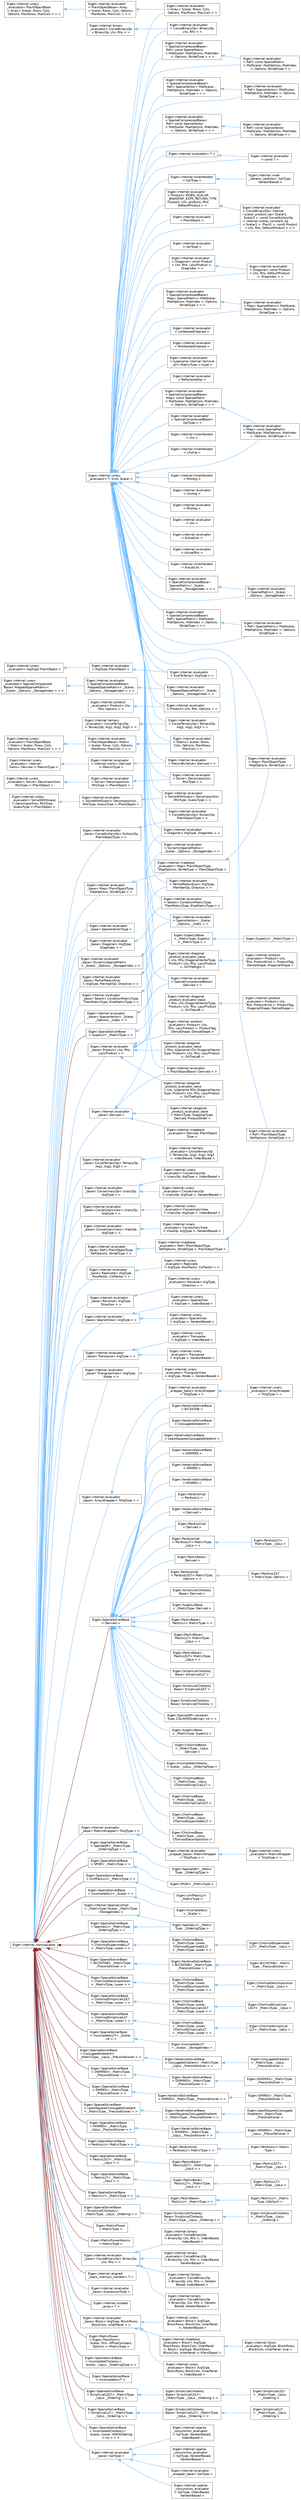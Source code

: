digraph "类继承关系图"
{
 // LATEX_PDF_SIZE
  bgcolor="transparent";
  edge [fontname=Helvetica,fontsize=10,labelfontname=Helvetica,labelfontsize=10];
  node [fontname=Helvetica,fontsize=10,shape=box,height=0.2,width=0.4];
  rankdir="LR";
  Node0 [id="Node000000",label="Eigen::internal::binary\l_evaluator\< CwiseBinaryOp\l\< BinaryOp, Lhs, Rhs \> \>",height=0.2,width=0.4,color="grey40", fillcolor="white", style="filled",URL="$struct_eigen_1_1internal_1_1binary__evaluator.html",tooltip=" "];
  Node0 -> Node1 [id="edge3938_Node000000_Node000001",dir="back",color="steelblue1",style="solid",tooltip=" "];
  Node1 [id="Node000001",label="Eigen::internal::evaluator\l\< CwiseBinaryOp\< BinaryOp,\l Lhs, Rhs \> \>",height=0.2,width=0.4,color="grey40", fillcolor="white", style="filled",URL="$struct_eigen_1_1internal_1_1evaluator_3_01_cwise_binary_op_3_01_binary_op_00_01_lhs_00_01_rhs_01_4_01_4.html",tooltip=" "];
  Node44 [id="Node000044",label="Eigen::internal::noncopyable",height=0.2,width=0.4,color="grey40", fillcolor="white", style="filled",URL="$class_eigen_1_1internal_1_1noncopyable.html",tooltip=" "];
  Node44 -> Node45 [id="edge3939_Node000044_Node000045",dir="back",color="firebrick4",style="solid",tooltip=" "];
  Node45 [id="Node000045",label="Eigen::MatrixPower\l\< Eigen::Transform\<\l Scalar, Dim, AffineCompact,\l Options \>::MatrixType \>",height=0.2,width=0.4,color="grey40", fillcolor="white", style="filled",URL="$class_eigen_1_1_matrix_power.html",tooltip=" "];
  Node44 -> Node46 [id="edge3940_Node000044_Node000046",dir="back",color="firebrick4",style="solid",tooltip=" "];
  Node46 [id="Node000046",label="Eigen::SparseSolverBase\l\< IncompleteCholesky\<\l Scalar, _UpLo, _OrderingType \> \>",height=0.2,width=0.4,color="grey40", fillcolor="white", style="filled",URL="$class_eigen_1_1_sparse_solver_base.html",tooltip=" "];
  Node44 -> Node47 [id="edge3941_Node000044_Node000047",dir="back",color="firebrick4",style="solid",tooltip=" "];
  Node47 [id="Node000047",label="Eigen::SparseSolverBase\l\< IncompleteLUT \>",height=0.2,width=0.4,color="grey40", fillcolor="white", style="filled",URL="$class_eigen_1_1_sparse_solver_base.html",tooltip=" "];
  Node44 -> Node48 [id="edge3942_Node000044_Node000048",dir="back",color="firebrick4",style="solid",tooltip=" "];
  Node48 [id="Node000048",label="Eigen::SparseSolverBase\l\< SparseLU\< _MatrixType,\l _OrderingType \> \>",height=0.2,width=0.4,color="grey40", fillcolor="white", style="filled",URL="$class_eigen_1_1_sparse_solver_base.html",tooltip=" "];
  Node48 -> Node49 [id="edge3943_Node000048_Node000049",dir="back",color="steelblue1",style="solid",tooltip=" "];
  Node49 [id="Node000049",label="Eigen::SparseLU\< _Matrix\lType, _OrderingType \>",height=0.2,width=0.4,color="grey40", fillcolor="white", style="filled",URL="$class_eigen_1_1_sparse_l_u.html",tooltip="Sparse supernodal LU factorization for general matrices"];
  Node44 -> Node51 [id="edge3944_Node000044_Node000051",dir="back",color="firebrick4",style="solid",tooltip=" "];
  Node51 [id="Node000051",label="Eigen::SparseSolverBase\l\< SparseQR\< _MatrixType,\l _OrderingType \> \>",height=0.2,width=0.4,color="grey40", fillcolor="white", style="filled",URL="$class_eigen_1_1_sparse_solver_base.html",tooltip=" "];
  Node51 -> Node52 [id="edge3945_Node000051_Node000052",dir="back",color="steelblue1",style="solid",tooltip=" "];
  Node52 [id="Node000052",label="Eigen::SparseQR\< _Matrix\lType, _OrderingType \>",height=0.2,width=0.4,color="grey40", fillcolor="white", style="filled",URL="$class_eigen_1_1_sparse_q_r.html",tooltip="Sparse left-looking rank-revealing QR factorization"];
  Node44 -> Node53 [id="edge3946_Node000044_Node000053",dir="back",color="firebrick4",style="solid",tooltip=" "];
  Node53 [id="Node000053",label="Eigen::SparseSolverBase\l\< SPQR\< _MatrixType \> \>",height=0.2,width=0.4,color="grey40", fillcolor="white", style="filled",URL="$class_eigen_1_1_sparse_solver_base.html",tooltip=" "];
  Node53 -> Node54 [id="edge3947_Node000053_Node000054",dir="back",color="steelblue1",style="solid",tooltip=" "];
  Node54 [id="Node000054",label="Eigen::SPQR\< _MatrixType \>",height=0.2,width=0.4,color="grey40", fillcolor="white", style="filled",URL="$class_eigen_1_1_s_p_q_r.html",tooltip="Sparse QR factorization based on SuiteSparseQR library"];
  Node44 -> Node55 [id="edge3948_Node000044_Node000055",dir="back",color="firebrick4",style="solid",tooltip=" "];
  Node55 [id="Node000055",label="Eigen::SparseSolverBase\l\< UmfPackLU\< _MatrixType \> \>",height=0.2,width=0.4,color="grey40", fillcolor="white", style="filled",URL="$class_eigen_1_1_sparse_solver_base.html",tooltip=" "];
  Node55 -> Node56 [id="edge3949_Node000055_Node000056",dir="back",color="steelblue1",style="solid",tooltip=" "];
  Node56 [id="Node000056",label="Eigen::UmfPackLU\< \l_MatrixType \>",height=0.2,width=0.4,color="grey40", fillcolor="white", style="filled",URL="$class_eigen_1_1_umf_pack_l_u.html",tooltip="A sparse LU factorization and solver based on UmfPack"];
  Node44 -> Node57 [id="edge3950_Node000044_Node000057",dir="back",color="firebrick4",style="solid",tooltip=" "];
  Node57 [id="Node000057",label="Eigen::SparseSolverBase\l\< IncompleteLU\< _Scalar \> \>",height=0.2,width=0.4,color="grey40", fillcolor="white", style="filled",URL="$class_eigen_1_1_sparse_solver_base.html",tooltip=" "];
  Node57 -> Node58 [id="edge3951_Node000057_Node000058",dir="back",color="steelblue1",style="solid",tooltip=" "];
  Node58 [id="Node000058",label="Eigen::IncompleteLU\l\< _Scalar \>",height=0.2,width=0.4,color="grey40", fillcolor="white", style="filled",URL="$class_eigen_1_1_incomplete_l_u.html",tooltip=" "];
  Node44 -> Node59 [id="edge3952_Node000044_Node000059",dir="back",color="firebrick4",style="solid",tooltip=" "];
  Node59 [id="Node000059",label="Eigen::SparseSolverBase\l\< BiCGSTAB\< _MatrixType,\l _Preconditioner \> \>",height=0.2,width=0.4,color="grey40", fillcolor="white", style="filled",URL="$class_eigen_1_1_sparse_solver_base.html",tooltip=" "];
  Node59 -> Node60 [id="edge3953_Node000059_Node000060",dir="back",color="steelblue1",style="solid",tooltip=" "];
  Node60 [id="Node000060",label="Eigen::IterativeSolverBase\l\< BiCGSTAB\< _MatrixType,\l _Preconditioner \> \>",height=0.2,width=0.4,color="grey40", fillcolor="white", style="filled",URL="$class_eigen_1_1_iterative_solver_base.html",tooltip=" "];
  Node60 -> Node61 [id="edge3954_Node000060_Node000061",dir="back",color="steelblue1",style="solid",tooltip=" "];
  Node61 [id="Node000061",label="Eigen::BiCGSTAB\< _Matrix\lType, _Preconditioner \>",height=0.2,width=0.4,color="grey40", fillcolor="white", style="filled",URL="$class_eigen_1_1_bi_c_g_s_t_a_b.html",tooltip="A bi conjugate gradient stabilized solver for sparse square problems"];
  Node44 -> Node62 [id="edge3955_Node000044_Node000062",dir="back",color="firebrick4",style="solid",tooltip=" "];
  Node62 [id="Node000062",label="Eigen::SparseSolverBase\l\< CholmodDecomposition\l\< _MatrixType, Lower \> \>",height=0.2,width=0.4,color="grey40", fillcolor="white", style="filled",URL="$class_eigen_1_1_sparse_solver_base.html",tooltip=" "];
  Node62 -> Node63 [id="edge3956_Node000062_Node000063",dir="back",color="steelblue1",style="solid",tooltip=" "];
  Node63 [id="Node000063",label="Eigen::CholmodBase\l\< _MatrixType, Lower,\l CholmodDecomposition\l\< _MatrixType, Lower \> \>",height=0.2,width=0.4,color="grey40", fillcolor="white", style="filled",URL="$class_eigen_1_1_cholmod_base.html",tooltip=" "];
  Node63 -> Node64 [id="edge3957_Node000063_Node000064",dir="back",color="steelblue1",style="solid",tooltip=" "];
  Node64 [id="Node000064",label="Eigen::CholmodDecomposition\l\< _MatrixType, _UpLo \>",height=0.2,width=0.4,color="grey40", fillcolor="white", style="filled",URL="$class_eigen_1_1_cholmod_decomposition.html",tooltip="A general Cholesky factorization and solver based on Cholmod"];
  Node44 -> Node65 [id="edge3958_Node000044_Node000065",dir="back",color="firebrick4",style="solid",tooltip=" "];
  Node65 [id="Node000065",label="Eigen::SparseSolverBase\l\< CholmodSimplicialLDLT\l\< _MatrixType, Lower \> \>",height=0.2,width=0.4,color="grey40", fillcolor="white", style="filled",URL="$class_eigen_1_1_sparse_solver_base.html",tooltip=" "];
  Node65 -> Node66 [id="edge3959_Node000065_Node000066",dir="back",color="steelblue1",style="solid",tooltip=" "];
  Node66 [id="Node000066",label="Eigen::CholmodBase\l\< _MatrixType, Lower,\l CholmodSimplicialLDLT\l\< _MatrixType, Lower \> \>",height=0.2,width=0.4,color="grey40", fillcolor="white", style="filled",URL="$class_eigen_1_1_cholmod_base.html",tooltip=" "];
  Node66 -> Node67 [id="edge3960_Node000066_Node000067",dir="back",color="steelblue1",style="solid",tooltip=" "];
  Node67 [id="Node000067",label="Eigen::CholmodSimplicial\lLDLT\< _MatrixType, _UpLo \>",height=0.2,width=0.4,color="grey40", fillcolor="white", style="filled",URL="$class_eigen_1_1_cholmod_simplicial_l_d_l_t.html",tooltip="A simplicial direct Cholesky (LDLT) factorization and solver based on Cholmod"];
  Node44 -> Node68 [id="edge3961_Node000044_Node000068",dir="back",color="firebrick4",style="solid",tooltip=" "];
  Node68 [id="Node000068",label="Eigen::SparseSolverBase\l\< CholmodSimplicialLLT\l\< _MatrixType, Lower \> \>",height=0.2,width=0.4,color="grey40", fillcolor="white", style="filled",URL="$class_eigen_1_1_sparse_solver_base.html",tooltip=" "];
  Node68 -> Node69 [id="edge3962_Node000068_Node000069",dir="back",color="steelblue1",style="solid",tooltip=" "];
  Node69 [id="Node000069",label="Eigen::CholmodBase\l\< _MatrixType, Lower,\l CholmodSimplicialLLT\l\< _MatrixType, Lower \> \>",height=0.2,width=0.4,color="grey40", fillcolor="white", style="filled",URL="$class_eigen_1_1_cholmod_base.html",tooltip=" "];
  Node69 -> Node70 [id="edge3963_Node000069_Node000070",dir="back",color="steelblue1",style="solid",tooltip=" "];
  Node70 [id="Node000070",label="Eigen::CholmodSimplicial\lLLT\< _MatrixType, _UpLo \>",height=0.2,width=0.4,color="grey40", fillcolor="white", style="filled",URL="$class_eigen_1_1_cholmod_simplicial_l_l_t.html",tooltip="A simplicial direct Cholesky (LLT) factorization and solver based on Cholmod"];
  Node44 -> Node71 [id="edge3964_Node000044_Node000071",dir="back",color="firebrick4",style="solid",tooltip=" "];
  Node71 [id="Node000071",label="Eigen::SparseSolverBase\l\< CholmodSupernodalLLT\l\< _MatrixType, Lower \> \>",height=0.2,width=0.4,color="grey40", fillcolor="white", style="filled",URL="$class_eigen_1_1_sparse_solver_base.html",tooltip=" "];
  Node71 -> Node72 [id="edge3965_Node000071_Node000072",dir="back",color="steelblue1",style="solid",tooltip=" "];
  Node72 [id="Node000072",label="Eigen::CholmodBase\l\< _MatrixType, Lower,\l CholmodSupernodalLLT\l\< _MatrixType, Lower \> \>",height=0.2,width=0.4,color="grey40", fillcolor="white", style="filled",URL="$class_eigen_1_1_cholmod_base.html",tooltip=" "];
  Node72 -> Node73 [id="edge3966_Node000072_Node000073",dir="back",color="steelblue1",style="solid",tooltip=" "];
  Node73 [id="Node000073",label="Eigen::CholmodSupernodal\lLLT\< _MatrixType, _UpLo \>",height=0.2,width=0.4,color="grey40", fillcolor="white", style="filled",URL="$class_eigen_1_1_cholmod_supernodal_l_l_t.html",tooltip="A supernodal Cholesky (LLT) factorization and solver based on Cholmod"];
  Node44 -> Node74 [id="edge3967_Node000044_Node000074",dir="back",color="firebrick4",style="solid",tooltip=" "];
  Node74 [id="Node000074",label="Eigen::SparseSolverBase\l\< ConjugateGradient\< \l_MatrixType, _UpLo, _Preconditioner \> \>",height=0.2,width=0.4,color="grey40", fillcolor="white", style="filled",URL="$class_eigen_1_1_sparse_solver_base.html",tooltip=" "];
  Node74 -> Node75 [id="edge3968_Node000074_Node000075",dir="back",color="steelblue1",style="solid",tooltip=" "];
  Node75 [id="Node000075",label="Eigen::IterativeSolverBase\l\< ConjugateGradient\< _MatrixType,\l _UpLo, _Preconditioner \> \>",height=0.2,width=0.4,color="grey40", fillcolor="white", style="filled",URL="$class_eigen_1_1_iterative_solver_base.html",tooltip=" "];
  Node75 -> Node76 [id="edge3969_Node000075_Node000076",dir="back",color="steelblue1",style="solid",tooltip=" "];
  Node76 [id="Node000076",label="Eigen::ConjugateGradient\l\< _MatrixType, _UpLo, \l_Preconditioner \>",height=0.2,width=0.4,color="grey40", fillcolor="white", style="filled",URL="$class_eigen_1_1_conjugate_gradient.html",tooltip="A conjugate gradient solver for sparse (or dense) self-adjoint problems"];
  Node44 -> Node77 [id="edge3970_Node000044_Node000077",dir="back",color="firebrick4",style="solid",tooltip=" "];
  Node77 [id="Node000077",label="Eigen::SparseSolverBase\l\< DGMRES\< _MatrixType,\l _Preconditioner \> \>",height=0.2,width=0.4,color="grey40", fillcolor="white", style="filled",URL="$class_eigen_1_1_sparse_solver_base.html",tooltip=" "];
  Node77 -> Node78 [id="edge3971_Node000077_Node000078",dir="back",color="steelblue1",style="solid",tooltip=" "];
  Node78 [id="Node000078",label="Eigen::IterativeSolverBase\l\< DGMRES\< _MatrixType, \l_Preconditioner \> \>",height=0.2,width=0.4,color="grey40", fillcolor="white", style="filled",URL="$class_eigen_1_1_iterative_solver_base.html",tooltip=" "];
  Node78 -> Node79 [id="edge3972_Node000078_Node000079",dir="back",color="steelblue1",style="solid",tooltip=" "];
  Node79 [id="Node000079",label="Eigen::DGMRES\< _MatrixType,\l _Preconditioner \>",height=0.2,width=0.4,color="grey40", fillcolor="white", style="filled",URL="$class_eigen_1_1_d_g_m_r_e_s.html",tooltip="A Restarted GMRES with deflation. This class implements a modification of the GMRES solver for sparse..."];
  Node44 -> Node80 [id="edge3973_Node000044_Node000080",dir="back",color="firebrick4",style="solid",tooltip=" "];
  Node80 [id="Node000080",label="Eigen::SparseSolverBase\l\< GMRES\< _MatrixType,\l _Preconditioner \> \>",height=0.2,width=0.4,color="grey40", fillcolor="white", style="filled",URL="$class_eigen_1_1_sparse_solver_base.html",tooltip=" "];
  Node80 -> Node81 [id="edge3974_Node000080_Node000081",dir="back",color="steelblue1",style="solid",tooltip=" "];
  Node81 [id="Node000081",label="Eigen::IterativeSolverBase\l\< GMRES\< _MatrixType, _Preconditioner \> \>",height=0.2,width=0.4,color="grey40", fillcolor="white", style="filled",URL="$class_eigen_1_1_iterative_solver_base.html",tooltip=" "];
  Node81 -> Node82 [id="edge3975_Node000081_Node000082",dir="back",color="steelblue1",style="solid",tooltip=" "];
  Node82 [id="Node000082",label="Eigen::GMRES\< _MatrixType,\l _Preconditioner \>",height=0.2,width=0.4,color="grey40", fillcolor="white", style="filled",URL="$class_eigen_1_1_g_m_r_e_s.html",tooltip="A GMRES solver for sparse square problems"];
  Node44 -> Node83 [id="edge3976_Node000044_Node000083",dir="back",color="firebrick4",style="solid",tooltip=" "];
  Node83 [id="Node000083",label="Eigen::SparseSolverBase\l\< IncompleteCholesky\<\l Scalar, Lower, AMDOrdering\l\< int \> \> \>",height=0.2,width=0.4,color="grey40", fillcolor="white", style="filled",URL="$class_eigen_1_1_sparse_solver_base.html",tooltip=" "];
  Node44 -> Node84 [id="edge3977_Node000044_Node000084",dir="back",color="firebrick4",style="solid",tooltip=" "];
  Node84 [id="Node000084",label="Eigen::SparseSolverBase\l\< IncompleteLUT\< _Scalar,\l int \> \>",height=0.2,width=0.4,color="grey40", fillcolor="white", style="filled",URL="$class_eigen_1_1_sparse_solver_base.html",tooltip=" "];
  Node84 -> Node85 [id="edge3978_Node000084_Node000085",dir="back",color="steelblue1",style="solid",tooltip=" "];
  Node85 [id="Node000085",label="Eigen::IncompleteLUT\l\< _Scalar, _StorageIndex \>",height=0.2,width=0.4,color="grey40", fillcolor="white", style="filled",URL="$class_eigen_1_1_incomplete_l_u_t.html",tooltip="Incomplete LU factorization with dual-threshold strategy"];
  Node44 -> Node86 [id="edge3979_Node000044_Node000086",dir="back",color="firebrick4",style="solid",tooltip=" "];
  Node86 [id="Node000086",label="Eigen::SparseSolverBase\l\< LeastSquaresConjugateGradient\l\< _MatrixType, _Preconditioner \> \>",height=0.2,width=0.4,color="grey40", fillcolor="white", style="filled",URL="$class_eigen_1_1_sparse_solver_base.html",tooltip=" "];
  Node86 -> Node87 [id="edge3980_Node000086_Node000087",dir="back",color="steelblue1",style="solid",tooltip=" "];
  Node87 [id="Node000087",label="Eigen::IterativeSolverBase\l\< LeastSquaresConjugateGradient\l\< _MatrixType, _Preconditioner \> \>",height=0.2,width=0.4,color="grey40", fillcolor="white", style="filled",URL="$class_eigen_1_1_iterative_solver_base.html",tooltip=" "];
  Node87 -> Node88 [id="edge3981_Node000087_Node000088",dir="back",color="steelblue1",style="solid",tooltip=" "];
  Node88 [id="Node000088",label="Eigen::LeastSquaresConjugate\lGradient\< _MatrixType, \l_Preconditioner \>",height=0.2,width=0.4,color="grey40", fillcolor="white", style="filled",URL="$class_eigen_1_1_least_squares_conjugate_gradient.html",tooltip="A conjugate gradient solver for sparse (or dense) least-square problems"];
  Node44 -> Node89 [id="edge3982_Node000044_Node000089",dir="back",color="firebrick4",style="solid",tooltip=" "];
  Node89 [id="Node000089",label="Eigen::SparseSolverBase\l\< MINRES\< _MatrixType,\l _UpLo, _Preconditioner \> \>",height=0.2,width=0.4,color="grey40", fillcolor="white", style="filled",URL="$class_eigen_1_1_sparse_solver_base.html",tooltip=" "];
  Node89 -> Node90 [id="edge3983_Node000089_Node000090",dir="back",color="steelblue1",style="solid",tooltip=" "];
  Node90 [id="Node000090",label="Eigen::IterativeSolverBase\l\< MINRES\< _MatrixType, \l_UpLo, _Preconditioner \> \>",height=0.2,width=0.4,color="grey40", fillcolor="white", style="filled",URL="$class_eigen_1_1_iterative_solver_base.html",tooltip=" "];
  Node90 -> Node91 [id="edge3984_Node000090_Node000091",dir="back",color="steelblue1",style="solid",tooltip=" "];
  Node91 [id="Node000091",label="Eigen::MINRES\< _MatrixType,\l _UpLo, _Preconditioner \>",height=0.2,width=0.4,color="grey40", fillcolor="white", style="filled",URL="$class_eigen_1_1_m_i_n_r_e_s.html",tooltip="A minimal residual solver for sparse symmetric problems"];
  Node44 -> Node92 [id="edge3985_Node000044_Node000092",dir="back",color="firebrick4",style="solid",tooltip=" "];
  Node92 [id="Node000092",label="Eigen::SparseSolverBase\l\< PardisoLU\< MatrixType \> \>",height=0.2,width=0.4,color="grey40", fillcolor="white", style="filled",URL="$class_eigen_1_1_sparse_solver_base.html",tooltip=" "];
  Node92 -> Node93 [id="edge3986_Node000092_Node000093",dir="back",color="steelblue1",style="solid",tooltip=" "];
  Node93 [id="Node000093",label="Eigen::PardisoImpl\l\< PardisoLU\< MatrixType \> \>",height=0.2,width=0.4,color="grey40", fillcolor="white", style="filled",URL="$class_eigen_1_1_pardiso_impl.html",tooltip=" "];
  Node93 -> Node94 [id="edge3987_Node000093_Node000094",dir="back",color="steelblue1",style="solid",tooltip=" "];
  Node94 [id="Node000094",label="Eigen::PardisoLU\< Matrix\lType \>",height=0.2,width=0.4,color="grey40", fillcolor="white", style="filled",URL="$class_eigen_1_1_pardiso_l_u.html",tooltip="A sparse direct LU factorization and solver based on the PARDISO library"];
  Node44 -> Node95 [id="edge3988_Node000044_Node000095",dir="back",color="firebrick4",style="solid",tooltip=" "];
  Node95 [id="Node000095",label="Eigen::SparseSolverBase\l\< PastixLDLT\< _MatrixType,\l _UpLo \> \>",height=0.2,width=0.4,color="grey40", fillcolor="white", style="filled",URL="$class_eigen_1_1_sparse_solver_base.html",tooltip=" "];
  Node95 -> Node96 [id="edge3989_Node000095_Node000096",dir="back",color="steelblue1",style="solid",tooltip=" "];
  Node96 [id="Node000096",label="Eigen::PastixBase\<\l PastixLDLT\< _MatrixType,\l _UpLo \> \>",height=0.2,width=0.4,color="grey40", fillcolor="white", style="filled",URL="$class_eigen_1_1_pastix_base.html",tooltip=" "];
  Node96 -> Node97 [id="edge3990_Node000096_Node000097",dir="back",color="steelblue1",style="solid",tooltip=" "];
  Node97 [id="Node000097",label="Eigen::PastixLDLT\<\l _MatrixType, _UpLo \>",height=0.2,width=0.4,color="grey40", fillcolor="white", style="filled",URL="$class_eigen_1_1_pastix_l_d_l_t.html",tooltip="A sparse direct supernodal Cholesky (LLT) factorization and solver based on the PaStiX library"];
  Node44 -> Node98 [id="edge3991_Node000044_Node000098",dir="back",color="firebrick4",style="solid",tooltip=" "];
  Node98 [id="Node000098",label="Eigen::SparseSolverBase\l\< PastixLLT\< _MatrixType,\l _UpLo \> \>",height=0.2,width=0.4,color="grey40", fillcolor="white", style="filled",URL="$class_eigen_1_1_sparse_solver_base.html",tooltip=" "];
  Node98 -> Node99 [id="edge3992_Node000098_Node000099",dir="back",color="steelblue1",style="solid",tooltip=" "];
  Node99 [id="Node000099",label="Eigen::PastixBase\<\l PastixLLT\< _MatrixType,\l _UpLo \> \>",height=0.2,width=0.4,color="grey40", fillcolor="white", style="filled",URL="$class_eigen_1_1_pastix_base.html",tooltip=" "];
  Node99 -> Node100 [id="edge3993_Node000099_Node000100",dir="back",color="steelblue1",style="solid",tooltip=" "];
  Node100 [id="Node000100",label="Eigen::PastixLLT\< \l_MatrixType, _UpLo \>",height=0.2,width=0.4,color="grey40", fillcolor="white", style="filled",URL="$class_eigen_1_1_pastix_l_l_t.html",tooltip="A sparse direct supernodal Cholesky (LLT) factorization and solver based on the PaStiX library"];
  Node44 -> Node101 [id="edge3994_Node000044_Node000101",dir="back",color="firebrick4",style="solid",tooltip=" "];
  Node101 [id="Node000101",label="Eigen::SparseSolverBase\l\< PastixLU\< _MatrixType \> \>",height=0.2,width=0.4,color="grey40", fillcolor="white", style="filled",URL="$class_eigen_1_1_sparse_solver_base.html",tooltip=" "];
  Node101 -> Node102 [id="edge3995_Node000101_Node000102",dir="back",color="steelblue1",style="solid",tooltip=" "];
  Node102 [id="Node000102",label="Eigen::PastixBase\<\l PastixLU\< _MatrixType \> \>",height=0.2,width=0.4,color="grey40", fillcolor="white", style="filled",URL="$class_eigen_1_1_pastix_base.html",tooltip=" "];
  Node102 -> Node103 [id="edge3996_Node000102_Node000103",dir="back",color="steelblue1",style="solid",tooltip=" "];
  Node103 [id="Node000103",label="Eigen::PastixLU\< _Matrix\lType, IsStrSym \>",height=0.2,width=0.4,color="grey40", fillcolor="white", style="filled",URL="$class_eigen_1_1_pastix_l_u.html",tooltip="Interface to the PaStix solver"];
  Node44 -> Node104 [id="edge3997_Node000044_Node000104",dir="back",color="firebrick4",style="solid",tooltip=" "];
  Node104 [id="Node000104",label="Eigen::SparseSolverBase\l\< SimplicialCholesky\<\l _MatrixType, _UpLo, _Ordering \> \>",height=0.2,width=0.4,color="grey40", fillcolor="white", style="filled",URL="$class_eigen_1_1_sparse_solver_base.html",tooltip=" "];
  Node104 -> Node105 [id="edge3998_Node000104_Node000105",dir="back",color="steelblue1",style="solid",tooltip=" "];
  Node105 [id="Node000105",label="Eigen::SimplicialCholesky\lBase\< SimplicialCholesky\l\< _MatrixType, _UpLo, _Ordering \> \>",height=0.2,width=0.4,color="grey40", fillcolor="white", style="filled",URL="$class_eigen_1_1_simplicial_cholesky_base.html",tooltip=" "];
  Node105 -> Node106 [id="edge3999_Node000105_Node000106",dir="back",color="steelblue1",style="solid",tooltip=" "];
  Node106 [id="Node000106",label="Eigen::SimplicialCholesky\l\< _MatrixType, _UpLo, \l_Ordering \>",height=0.2,width=0.4,color="grey40", fillcolor="white", style="filled",URL="$class_eigen_1_1_simplicial_cholesky.html",tooltip=" "];
  Node44 -> Node107 [id="edge4000_Node000044_Node000107",dir="back",color="firebrick4",style="solid",tooltip=" "];
  Node107 [id="Node000107",label="Eigen::SparseSolverBase\l\< SimplicialLDLT\< _MatrixType,\l _UpLo, _Ordering \> \>",height=0.2,width=0.4,color="grey40", fillcolor="white", style="filled",URL="$class_eigen_1_1_sparse_solver_base.html",tooltip=" "];
  Node107 -> Node108 [id="edge4001_Node000107_Node000108",dir="back",color="steelblue1",style="solid",tooltip=" "];
  Node108 [id="Node000108",label="Eigen::SimplicialCholesky\lBase\< SimplicialLDLT\< \l_MatrixType, _UpLo, _Ordering \> \>",height=0.2,width=0.4,color="grey40", fillcolor="white", style="filled",URL="$class_eigen_1_1_simplicial_cholesky_base.html",tooltip=" "];
  Node108 -> Node109 [id="edge4002_Node000108_Node000109",dir="back",color="steelblue1",style="solid",tooltip=" "];
  Node109 [id="Node000109",label="Eigen::SimplicialLDLT\l\< _MatrixType, _UpLo,\l _Ordering \>",height=0.2,width=0.4,color="grey40", fillcolor="white", style="filled",URL="$class_eigen_1_1_simplicial_l_d_l_t.html",tooltip="A direct sparse LDLT Cholesky factorizations without square root."];
  Node44 -> Node110 [id="edge4003_Node000044_Node000110",dir="back",color="firebrick4",style="solid",tooltip=" "];
  Node110 [id="Node000110",label="Eigen::SparseSolverBase\l\< SimplicialLLT\< _MatrixType,\l _UpLo, _Ordering \> \>",height=0.2,width=0.4,color="grey40", fillcolor="white", style="filled",URL="$class_eigen_1_1_sparse_solver_base.html",tooltip=" "];
  Node110 -> Node111 [id="edge4004_Node000110_Node000111",dir="back",color="steelblue1",style="solid",tooltip=" "];
  Node111 [id="Node000111",label="Eigen::SimplicialCholesky\lBase\< SimplicialLLT\< _MatrixType,\l _UpLo, _Ordering \> \>",height=0.2,width=0.4,color="grey40", fillcolor="white", style="filled",URL="$class_eigen_1_1_simplicial_cholesky_base.html",tooltip=" "];
  Node111 -> Node112 [id="edge4005_Node000111_Node000112",dir="back",color="steelblue1",style="solid",tooltip=" "];
  Node112 [id="Node000112",label="Eigen::SimplicialLLT\l\< _MatrixType, _UpLo,\l _Ordering \>",height=0.2,width=0.4,color="grey40", fillcolor="white", style="filled",URL="$class_eigen_1_1_simplicial_l_l_t.html",tooltip="A direct sparse LLT Cholesky factorizations"];
  Node44 -> Node113 [id="edge4006_Node000044_Node000113",dir="back",color="firebrick4",style="solid",tooltip=" "];
  Node113 [id="Node000113",label="Eigen::SparseSolverBase\l\< SuperLU\< _MatrixType \> \>",height=0.2,width=0.4,color="grey40", fillcolor="white", style="filled",URL="$class_eigen_1_1_sparse_solver_base.html",tooltip=" "];
  Node113 -> Node114 [id="edge4007_Node000113_Node000114",dir="back",color="steelblue1",style="solid",tooltip=" "];
  Node114 [id="Node000114",label="Eigen::SuperLUBase\l\< _MatrixType, SuperLU\l\< _MatrixType \> \>",height=0.2,width=0.4,color="grey40", fillcolor="white", style="filled",URL="$class_eigen_1_1_super_l_u_base.html",tooltip=" "];
  Node114 -> Node115 [id="edge4008_Node000114_Node000115",dir="back",color="steelblue1",style="solid",tooltip=" "];
  Node115 [id="Node000115",label="Eigen::SuperLU\< _MatrixType \>",height=0.2,width=0.4,color="grey40", fillcolor="white", style="filled",URL="$class_eigen_1_1_super_l_u.html",tooltip="A sparse direct LU factorization and solver based on the SuperLU library"];
  Node44 -> Node116 [id="edge4009_Node000044_Node000116",dir="back",color="steelblue1",style="solid",tooltip=" "];
  Node116 [id="Node000116",label="Eigen::internal::evaluator\l_base\< SparseVectorType \>",height=0.2,width=0.4,color="grey40", fillcolor="white", style="filled",URL="$struct_eigen_1_1internal_1_1evaluator__base.html",tooltip=" "];
  Node44 -> Node117 [id="edge4010_Node000044_Node000117",dir="back",color="steelblue1",style="solid",tooltip=" "];
  Node117 [id="Node000117",label="Eigen::internal::evaluator\l_base\< CwiseBinaryOp\< BinaryOp,\l Lhs, Rhs \> \>",height=0.2,width=0.4,color="grey40", fillcolor="white", style="filled",URL="$struct_eigen_1_1internal_1_1evaluator__base.html",tooltip=" "];
  Node117 -> Node118 [id="edge4011_Node000117_Node000118",dir="back",color="steelblue1",style="solid",tooltip=" "];
  Node118 [id="Node000118",label="Eigen::internal::binary\l_evaluator\< CwiseBinaryOp\l\< BinaryOp, Lhs, Rhs \>, IndexBased,\l IndexBased \>",height=0.2,width=0.4,color="grey40", fillcolor="white", style="filled",URL="$struct_eigen_1_1internal_1_1binary__evaluator_3_01_cwise_binary_op_3_01_binary_op_00_01_lhs_00_009c1543c08828196fc8ade7d79a56c66.html",tooltip=" "];
  Node117 -> Node119 [id="edge4012_Node000117_Node000119",dir="back",color="steelblue1",style="solid",tooltip=" "];
  Node119 [id="Node000119",label="Eigen::internal::binary\l_evaluator\< CwiseBinaryOp\l\< BinaryOp, Lhs, Rhs \>, IndexBased,\l IteratorBased \>",height=0.2,width=0.4,color="grey40", fillcolor="white", style="filled",URL="$struct_eigen_1_1internal_1_1binary__evaluator_3_01_cwise_binary_op_3_01_binary_op_00_01_lhs_00_0e1df6e69b5cafbc50d80e8ad3bfd660e.html",tooltip=" "];
  Node117 -> Node120 [id="edge4013_Node000117_Node000120",dir="back",color="steelblue1",style="solid",tooltip=" "];
  Node120 [id="Node000120",label="Eigen::internal::binary\l_evaluator\< CwiseBinaryOp\l\< BinaryOp, Lhs, Rhs \>, Iterator\lBased, IndexBased \>",height=0.2,width=0.4,color="grey40", fillcolor="white", style="filled",URL="$struct_eigen_1_1internal_1_1binary__evaluator_3_01_cwise_binary_op_3_01_binary_op_00_01_lhs_00_0cb5b32f8780f5e04222972f8f6ae2d90.html",tooltip=" "];
  Node117 -> Node121 [id="edge4014_Node000117_Node000121",dir="back",color="steelblue1",style="solid",tooltip=" "];
  Node121 [id="Node000121",label="Eigen::internal::binary\l_evaluator\< CwiseBinaryOp\l\< BinaryOp, Lhs, Rhs \>, Iterator\lBased, IteratorBased \>",height=0.2,width=0.4,color="grey40", fillcolor="white", style="filled",URL="$struct_eigen_1_1internal_1_1binary__evaluator_3_01_cwise_binary_op_3_01_binary_op_00_01_lhs_00_05c4f9212bd4fb2e2b8664dee5123f03b.html",tooltip=" "];
  Node44 -> Node122 [id="edge4015_Node000044_Node000122",dir="back",color="steelblue1",style="solid",tooltip=" "];
  Node122 [id="Node000122",label="Eigen::internal::evaluator\l_base\< Block\< ArgType, BlockRows,\l BlockCols, InnerPanel \> \>",height=0.2,width=0.4,color="grey40", fillcolor="white", style="filled",URL="$struct_eigen_1_1internal_1_1evaluator__base.html",tooltip=" "];
  Node122 -> Node123 [id="edge4016_Node000122_Node000123",dir="back",color="steelblue1",style="solid",tooltip=" "];
  Node123 [id="Node000123",label="Eigen::internal::mapbase\l_evaluator\< Block\< ArgType,\l BlockRows, BlockCols, InnerPanel\l \>, Block\< ArgType, BlockRows,\l BlockCols, InnerPanel \>::PlainObject \>",height=0.2,width=0.4,color="grey40", fillcolor="white", style="filled",URL="$struct_eigen_1_1internal_1_1mapbase__evaluator.html",tooltip=" "];
  Node123 -> Node124 [id="edge4017_Node000123_Node000124",dir="back",color="steelblue1",style="solid",tooltip=" "];
  Node124 [id="Node000124",label="Eigen::internal::block\l_evaluator\< ArgType, BlockRows,\l BlockCols, InnerPanel, true \>",height=0.2,width=0.4,color="grey40", fillcolor="white", style="filled",URL="$struct_eigen_1_1internal_1_1block__evaluator_3_01_arg_type_00_01_block_rows_00_01_block_cols_00_01_inner_panel_00_01true_01_4.html",tooltip=" "];
  Node122 -> Node125 [id="edge4018_Node000122_Node000125",dir="back",color="steelblue1",style="solid",tooltip=" "];
  Node125 [id="Node000125",label="Eigen::internal::unary\l_evaluator\< Block\< ArgType,\l BlockRows, BlockCols, InnerPanel\l \>, IndexBased \>",height=0.2,width=0.4,color="grey40", fillcolor="white", style="filled",URL="$struct_eigen_1_1internal_1_1unary__evaluator_3_01_block_3_01_arg_type_00_01_block_rows_00_01_blo4d5c305426f8b1ea1436bf5cefc2693d.html",tooltip=" "];
  Node122 -> Node126 [id="edge4019_Node000122_Node000126",dir="back",color="steelblue1",style="solid",tooltip=" "];
  Node126 [id="Node000126",label="Eigen::internal::unary\l_evaluator\< Block\< ArgType,\l BlockRows, BlockCols, InnerPanel\l \>, IteratorBased \>",height=0.2,width=0.4,color="grey40", fillcolor="white", style="filled",URL="$struct_eigen_1_1internal_1_1unary__evaluator_3_01_block_3_01_arg_type_00_01_block_rows_00_01_blodb73497179e7c432f93b3052e2754983.html",tooltip=" "];
  Node44 -> Node127 [id="edge4020_Node000044_Node000127",dir="back",color="steelblue1",style="solid",tooltip=" "];
  Node127 [id="Node000127",label="Eigen::internal::evaluator\l_base\< Derived \>",height=0.2,width=0.4,color="grey40", fillcolor="white", style="filled",URL="$struct_eigen_1_1internal_1_1evaluator__base.html",tooltip=" "];
  Node127 -> Node128 [id="edge4021_Node000127_Node000128",dir="back",color="steelblue1",style="solid",tooltip=" "];
  Node128 [id="Node000128",label="Eigen::internal::diagonal\l_product_evaluator_base\l\< MatrixType, DiagonalType,\l Derived, ProductOrder \>",height=0.2,width=0.4,color="grey40", fillcolor="white", style="filled",URL="$struct_eigen_1_1internal_1_1diagonal__product__evaluator__base.html",tooltip=" "];
  Node127 -> Node129 [id="edge4022_Node000127_Node000129",dir="back",color="steelblue1",style="solid",tooltip=" "];
  Node129 [id="Node000129",label="Eigen::internal::evaluator\l\< PlainObjectBase\< Derived \> \>",height=0.2,width=0.4,color="grey40", fillcolor="white", style="filled",URL="$struct_eigen_1_1internal_1_1evaluator_3_01_plain_object_base_3_01_derived_01_4_01_4.html",tooltip=" "];
  Node127 -> Node130 [id="edge4023_Node000127_Node000130",dir="back",color="steelblue1",style="solid",tooltip=" "];
  Node130 [id="Node000130",label="Eigen::internal::evaluator\l\< SparseCompressedBase\<\l Derived \> \>",height=0.2,width=0.4,color="grey40", fillcolor="white", style="filled",URL="$struct_eigen_1_1internal_1_1evaluator_3_01_sparse_compressed_base_3_01_derived_01_4_01_4.html",tooltip=" "];
  Node127 -> Node131 [id="edge4024_Node000127_Node000131",dir="back",color="steelblue1",style="solid",tooltip=" "];
  Node131 [id="Node000131",label="Eigen::internal::mapbase\l_evaluator\< Derived, PlainObject\lType \>",height=0.2,width=0.4,color="grey40", fillcolor="white", style="filled",URL="$struct_eigen_1_1internal_1_1mapbase__evaluator.html",tooltip=" "];
  Node44 -> Node43 [id="edge4025_Node000044_Node000043",dir="back",color="steelblue1",style="solid",tooltip=" "];
  Node43 [id="Node000043",label="Eigen::internal::evaluator\l_base\< CwiseNullaryOp\< NullaryOp,\l PlainObjectType \> \>",height=0.2,width=0.4,color="grey40", fillcolor="white", style="filled",URL="$struct_eigen_1_1internal_1_1evaluator__base.html",tooltip=" "];
  Node43 -> Node42 [id="edge4026_Node000043_Node000042",dir="back",color="steelblue1",style="solid",tooltip=" "];
  Node42 [id="Node000042",label="Eigen::internal::evaluator\l\< CwiseNullaryOp\< NullaryOp,\l PlainObjectType \> \>",height=0.2,width=0.4,color="grey40", fillcolor="white", style="filled",URL="$struct_eigen_1_1internal_1_1evaluator_3_01_cwise_nullary_op_3_01_nullary_op_00_01_plain_object_type_01_4_01_4.html",tooltip=" "];
  Node44 -> Node132 [id="edge4027_Node000044_Node000132",dir="back",color="steelblue1",style="solid",tooltip=" "];
  Node132 [id="Node000132",label="Eigen::internal::evaluator\l_base\< Diagonal\< ArgType,\l DiagIndex \> \>",height=0.2,width=0.4,color="grey40", fillcolor="white", style="filled",URL="$struct_eigen_1_1internal_1_1evaluator__base.html",tooltip=" "];
  Node132 -> Node133 [id="edge4028_Node000132_Node000133",dir="back",color="steelblue1",style="solid",tooltip=" "];
  Node133 [id="Node000133",label="Eigen::internal::evaluator\l\< Diagonal\< ArgType, DiagIndex \> \>",height=0.2,width=0.4,color="grey40", fillcolor="white", style="filled",URL="$struct_eigen_1_1internal_1_1evaluator_3_01_diagonal_3_01_arg_type_00_01_diag_index_01_4_01_4.html",tooltip=" "];
  Node44 -> Node134 [id="edge4029_Node000044_Node000134",dir="back",color="steelblue1",style="solid",tooltip=" "];
  Node134 [id="Node000134",label="Eigen::internal::evaluator\l_base\< DynamicSparseMatrix\l\< _Scalar, _Options, _StorageIndex \> \>",height=0.2,width=0.4,color="grey40", fillcolor="white", style="filled",URL="$struct_eigen_1_1internal_1_1evaluator__base.html",tooltip=" "];
  Node134 -> Node135 [id="edge4030_Node000134_Node000135",dir="back",color="steelblue1",style="solid",tooltip=" "];
  Node135 [id="Node000135",label="Eigen::internal::evaluator\l\< DynamicSparseMatrix\< \l_Scalar, _Options, _StorageIndex \> \>",height=0.2,width=0.4,color="grey40", fillcolor="white", style="filled",URL="$struct_eigen_1_1internal_1_1evaluator_3_01_dynamic_sparse_matrix_3_01___scalar_00_01___options_00_01___storage_index_01_4_01_4.html",tooltip=" "];
  Node44 -> Node136 [id="edge4031_Node000044_Node000136",dir="back",color="steelblue1",style="solid",tooltip=" "];
  Node136 [id="Node000136",label="Eigen::internal::evaluator\l_base\< Map\< PlainObjectType,\l MapOptions, StrideType \> \>",height=0.2,width=0.4,color="grey40", fillcolor="white", style="filled",URL="$struct_eigen_1_1internal_1_1evaluator__base.html",tooltip=" "];
  Node136 -> Node137 [id="edge4032_Node000136_Node000137",dir="back",color="steelblue1",style="solid",tooltip=" "];
  Node137 [id="Node000137",label="Eigen::internal::mapbase\l_evaluator\< Map\< PlainObjectType,\l MapOptions, StrideType \>, PlainObjectType \>",height=0.2,width=0.4,color="grey40", fillcolor="white", style="filled",URL="$struct_eigen_1_1internal_1_1mapbase__evaluator.html",tooltip=" "];
  Node137 -> Node138 [id="edge4033_Node000137_Node000138",dir="back",color="steelblue1",style="solid",tooltip=" "];
  Node138 [id="Node000138",label="Eigen::internal::evaluator\l\< Map\< PlainObjectType,\l MapOptions, StrideType \> \>",height=0.2,width=0.4,color="grey40", fillcolor="white", style="filled",URL="$struct_eigen_1_1internal_1_1evaluator_3_01_map_3_01_plain_object_type_00_01_map_options_00_01_stride_type_01_4_01_4.html",tooltip=" "];
  Node44 -> Node139 [id="edge4034_Node000044_Node000139",dir="back",color="steelblue1",style="solid",tooltip=" "];
  Node139 [id="Node000139",label="Eigen::internal::evaluator\l_base\< PartialReduxExpr\l\< ArgType, MemberOp, Direction \> \>",height=0.2,width=0.4,color="grey40", fillcolor="white", style="filled",URL="$struct_eigen_1_1internal_1_1evaluator__base.html",tooltip=" "];
  Node139 -> Node140 [id="edge4035_Node000139_Node000140",dir="back",color="steelblue1",style="solid",tooltip=" "];
  Node140 [id="Node000140",label="Eigen::internal::evaluator\l\< PartialReduxExpr\< ArgType,\l MemberOp, Direction \> \>",height=0.2,width=0.4,color="grey40", fillcolor="white", style="filled",URL="$struct_eigen_1_1internal_1_1evaluator_3_01_partial_redux_expr_3_01_arg_type_00_01_member_op_00_01_direction_01_4_01_4.html",tooltip=" "];
  Node44 -> Node141 [id="edge4036_Node000044_Node000141",dir="back",color="steelblue1",style="solid",tooltip=" "];
  Node141 [id="Node000141",label="Eigen::internal::evaluator\l_base\< Ref\< PlainObjectType,\l RefOptions, StrideType \> \>",height=0.2,width=0.4,color="grey40", fillcolor="white", style="filled",URL="$struct_eigen_1_1internal_1_1evaluator__base.html",tooltip=" "];
  Node141 -> Node142 [id="edge4037_Node000141_Node000142",dir="back",color="steelblue1",style="solid",tooltip=" "];
  Node142 [id="Node000142",label="Eigen::internal::mapbase\l_evaluator\< Ref\< PlainObjectType,\l RefOptions, StrideType \>, PlainObjectType \>",height=0.2,width=0.4,color="grey40", fillcolor="white", style="filled",URL="$struct_eigen_1_1internal_1_1mapbase__evaluator.html",tooltip=" "];
  Node142 -> Node143 [id="edge4038_Node000142_Node000143",dir="back",color="steelblue1",style="solid",tooltip=" "];
  Node143 [id="Node000143",label="Eigen::internal::evaluator\l\< Ref\< PlainObjectType,\l RefOptions, StrideType \> \>",height=0.2,width=0.4,color="grey40", fillcolor="white", style="filled",URL="$struct_eigen_1_1internal_1_1evaluator_3_01_ref_3_01_plain_object_type_00_01_ref_options_00_01_stride_type_01_4_01_4.html",tooltip=" "];
  Node44 -> Node144 [id="edge4039_Node000044_Node000144",dir="back",color="steelblue1",style="solid",tooltip=" "];
  Node144 [id="Node000144",label="Eigen::internal::evaluator\l_base\< Select\< ConditionMatrixType,\l ThenMatrixType, ElseMatrixType \> \>",height=0.2,width=0.4,color="grey40", fillcolor="white", style="filled",URL="$struct_eigen_1_1internal_1_1evaluator__base.html",tooltip=" "];
  Node144 -> Node145 [id="edge4040_Node000144_Node000145",dir="back",color="steelblue1",style="solid",tooltip=" "];
  Node145 [id="Node000145",label="Eigen::internal::evaluator\l\< Select\< ConditionMatrixType,\l ThenMatrixType, ElseMatrixType \> \>",height=0.2,width=0.4,color="grey40", fillcolor="white", style="filled",URL="$struct_eigen_1_1internal_1_1evaluator_3_01_select_3_01_condition_matrix_type_00_01_then_matrix_t0c555ecce04e199df0b1ebada3749ccc.html",tooltip=" "];
  Node44 -> Node146 [id="edge4041_Node000044_Node000146",dir="back",color="steelblue1",style="solid",tooltip=" "];
  Node146 [id="Node000146",label="Eigen::internal::evaluator\l_base\< SparseVector\< _Scalar,\l _Options, _Index \> \>",height=0.2,width=0.4,color="grey40", fillcolor="white", style="filled",URL="$struct_eigen_1_1internal_1_1evaluator__base.html",tooltip=" "];
  Node146 -> Node147 [id="edge4042_Node000146_Node000147",dir="back",color="steelblue1",style="solid",tooltip=" "];
  Node147 [id="Node000147",label="Eigen::internal::evaluator\l\< SparseVector\< _Scalar,\l _Options, _Index \> \>",height=0.2,width=0.4,color="grey40", fillcolor="white", style="filled",URL="$struct_eigen_1_1internal_1_1evaluator_3_01_sparse_vector_3_01___scalar_00_01___options_00_01___index_01_4_01_4.html",tooltip=" "];
  Node44 -> Node148 [id="edge4043_Node000044_Node000148",dir="back",color="steelblue1",style="solid",tooltip=" "];
  Node148 [id="Node000148",label="Eigen::internal::evaluator\l_base\< XprType \>",height=0.2,width=0.4,color="grey40", fillcolor="white", style="filled",URL="$struct_eigen_1_1internal_1_1evaluator__base.html",tooltip=" "];
  Node148 -> Node149 [id="edge4044_Node000148_Node000149",dir="back",color="steelblue1",style="solid",tooltip=" "];
  Node149 [id="Node000149",label="Eigen::internal::evaluator\l_wrapper_base\< XprType \>",height=0.2,width=0.4,color="grey40", fillcolor="white", style="filled",URL="$struct_eigen_1_1internal_1_1evaluator__wrapper__base.html",tooltip=" "];
  Node148 -> Node150 [id="edge4045_Node000148_Node000150",dir="back",color="steelblue1",style="solid",tooltip=" "];
  Node150 [id="Node000150",label="Eigen::internal::sparse\l_conjunction_evaluator\l\< XprType, IndexBased,\l IteratorBased \>",height=0.2,width=0.4,color="grey40", fillcolor="white", style="filled",URL="$struct_eigen_1_1internal_1_1sparse__conjunction__evaluator_3_01_xpr_type_00_01_index_based_00_01_iterator_based_01_4.html",tooltip=" "];
  Node148 -> Node151 [id="edge4046_Node000148_Node000151",dir="back",color="steelblue1",style="solid",tooltip=" "];
  Node151 [id="Node000151",label="Eigen::internal::sparse\l_conjunction_evaluator\l\< XprType, IteratorBased,\l IndexBased \>",height=0.2,width=0.4,color="grey40", fillcolor="white", style="filled",URL="$struct_eigen_1_1internal_1_1sparse__conjunction__evaluator_3_01_xpr_type_00_01_iterator_based_00_01_index_based_01_4.html",tooltip=" "];
  Node148 -> Node152 [id="edge4047_Node000148_Node000152",dir="back",color="steelblue1",style="solid",tooltip=" "];
  Node152 [id="Node000152",label="Eigen::internal::sparse\l_conjunction_evaluator\l\< XprType, IteratorBased,\l IteratorBased \>",height=0.2,width=0.4,color="grey40", fillcolor="white", style="filled",URL="$struct_eigen_1_1internal_1_1sparse__conjunction__evaluator_3_01_xpr_type_00_01_iterator_based_00_01_iterator_based_01_4.html",tooltip=" "];
  Node44 -> Node153 [id="edge4048_Node000044_Node000153",dir="back",color="steelblue1",style="solid",tooltip=" "];
  Node153 [id="Node000153",label="Eigen::internal::evaluator\l_base\< Product\< Lhs, Rhs,\l LazyProduct \> \>",height=0.2,width=0.4,color="grey40", fillcolor="white", style="filled",URL="$struct_eigen_1_1internal_1_1evaluator__base.html",tooltip=" "];
  Node153 -> Node154 [id="edge4049_Node000153_Node000154",dir="back",color="steelblue1",style="solid",tooltip=" "];
  Node154 [id="Node000154",label="Eigen::internal::diagonal\l_product_evaluator_base\l\< Rhs, typename Lhs::DiagonalVector\lType, Product\< Lhs, Rhs, LazyProduct\l \>, OnTheLeft \>",height=0.2,width=0.4,color="grey40", fillcolor="white", style="filled",URL="$struct_eigen_1_1internal_1_1diagonal__product__evaluator__base.html",tooltip=" "];
  Node153 -> Node155 [id="edge4050_Node000153_Node000155",dir="back",color="steelblue1",style="solid",tooltip=" "];
  Node155 [id="Node000155",label="Eigen::internal::diagonal\l_product_evaluator_base\l\< Lhs, typename Rhs::DiagonalVector\lType, Product\< Lhs, Rhs, LazyProduct\l \>, OnTheRight \>",height=0.2,width=0.4,color="grey40", fillcolor="white", style="filled",URL="$struct_eigen_1_1internal_1_1diagonal__product__evaluator__base.html",tooltip=" "];
  Node153 -> Node156 [id="edge4051_Node000153_Node000156",dir="back",color="steelblue1",style="solid",tooltip=" "];
  Node156 [id="Node000156",label="Eigen::internal::diagonal\l_product_evaluator_base\l\< Lhs, Rhs::DiagonalVectorType,\l Product\< Lhs, Rhs, LazyProduct\l \>, OnTheRight \>",height=0.2,width=0.4,color="grey40", fillcolor="white", style="filled",URL="$struct_eigen_1_1internal_1_1diagonal__product__evaluator__base.html",tooltip=" "];
  Node156 -> Node157 [id="edge4052_Node000156_Node000157",dir="back",color="steelblue1",style="solid",tooltip=" "];
  Node157 [id="Node000157",label="Eigen::internal::product\l_evaluator\< Product\< Lhs,\l Rhs, ProductKind \>, ProductTag,\l DenseShape, DiagonalShape \>",height=0.2,width=0.4,color="grey40", fillcolor="white", style="filled",URL="$struct_eigen_1_1internal_1_1product__evaluator_3_01_product_3_01_lhs_00_01_rhs_00_01_product_kin7ddac0b59f4a730d2a73e162a876e10d.html",tooltip=" "];
  Node153 -> Node158 [id="edge4053_Node000153_Node000158",dir="back",color="steelblue1",style="solid",tooltip=" "];
  Node158 [id="Node000158",label="Eigen::internal::diagonal\l_product_evaluator_base\l\< Rhs, Lhs::DiagonalVectorType,\l Product\< Lhs, Rhs, LazyProduct\l \>, OnTheLeft \>",height=0.2,width=0.4,color="grey40", fillcolor="white", style="filled",URL="$struct_eigen_1_1internal_1_1diagonal__product__evaluator__base.html",tooltip=" "];
  Node158 -> Node159 [id="edge4054_Node000158_Node000159",dir="back",color="steelblue1",style="solid",tooltip=" "];
  Node159 [id="Node000159",label="Eigen::internal::product\l_evaluator\< Product\< Lhs,\l Rhs, ProductKind \>, ProductTag,\l DiagonalShape, DenseShape \>",height=0.2,width=0.4,color="grey40", fillcolor="white", style="filled",URL="$struct_eigen_1_1internal_1_1product__evaluator_3_01_product_3_01_lhs_00_01_rhs_00_01_product_kinb2964e3ecd5359c634047e003305b765.html",tooltip=" "];
  Node153 -> Node160 [id="edge4055_Node000153_Node000160",dir="back",color="steelblue1",style="solid",tooltip=" "];
  Node160 [id="Node000160",label="Eigen::internal::product\l_evaluator\< Product\< Lhs,\l Rhs, LazyProduct \>, ProductTag,\l DenseShape, DenseShape \>",height=0.2,width=0.4,color="grey40", fillcolor="white", style="filled",URL="$struct_eigen_1_1internal_1_1product__evaluator_3_01_product_3_01_lhs_00_01_rhs_00_01_lazy_produc1ed1c0c8715953d10d735722e273406b.html",tooltip=" "];
  Node44 -> Node161 [id="edge4056_Node000044_Node000161",dir="back",color="steelblue1",style="solid",tooltip=" "];
  Node161 [id="Node000161",label="Eigen::internal::evaluator\l_base\< CwiseTernaryOp\< TernaryOp,\l Arg1, Arg2, Arg3 \> \>",height=0.2,width=0.4,color="grey40", fillcolor="white", style="filled",URL="$struct_eigen_1_1internal_1_1evaluator__base.html",tooltip=" "];
  Node161 -> Node162 [id="edge4057_Node000161_Node000162",dir="back",color="steelblue1",style="solid",tooltip=" "];
  Node162 [id="Node000162",label="Eigen::internal::ternary\l_evaluator\< CwiseTernaryOp\l\< TernaryOp, Arg1, Arg2, Arg3\l \>, IndexBased, IndexBased \>",height=0.2,width=0.4,color="grey40", fillcolor="white", style="filled",URL="$struct_eigen_1_1internal_1_1ternary__evaluator_3_01_cwise_ternary_op_3_01_ternary_op_00_01_arg1_daf42d21bcfee99cfa54e03ffa9506fc.html",tooltip=" "];
  Node44 -> Node163 [id="edge4058_Node000044_Node000163",dir="back",color="steelblue1",style="solid",tooltip=" "];
  Node163 [id="Node000163",label="Eigen::internal::evaluator\l_base\< ArrayWrapper\< TArgType \> \>",height=0.2,width=0.4,color="grey40", fillcolor="white", style="filled",URL="$struct_eigen_1_1internal_1_1evaluator__base.html",tooltip=" "];
  Node163 -> Node164 [id="edge4059_Node000163_Node000164",dir="back",color="steelblue1",style="solid",tooltip=" "];
  Node164 [id="Node000164",label="Eigen::internal::evaluator\l_wrapper_base\< ArrayWrapper\l\< TArgType \> \>",height=0.2,width=0.4,color="grey40", fillcolor="white", style="filled",URL="$struct_eigen_1_1internal_1_1evaluator__wrapper__base.html",tooltip=" "];
  Node164 -> Node165 [id="edge4060_Node000164_Node000165",dir="back",color="steelblue1",style="solid",tooltip=" "];
  Node165 [id="Node000165",label="Eigen::internal::unary\l_evaluator\< ArrayWrapper\l\< TArgType \> \>",height=0.2,width=0.4,color="grey40", fillcolor="white", style="filled",URL="$struct_eigen_1_1internal_1_1unary__evaluator_3_01_array_wrapper_3_01_t_arg_type_01_4_01_4.html",tooltip=" "];
  Node44 -> Node166 [id="edge4061_Node000044_Node000166",dir="back",color="steelblue1",style="solid",tooltip=" "];
  Node166 [id="Node000166",label="Eigen::internal::evaluator\l_base\< CwiseUnaryOp\< UnaryOp,\l ArgType \> \>",height=0.2,width=0.4,color="grey40", fillcolor="white", style="filled",URL="$struct_eigen_1_1internal_1_1evaluator__base.html",tooltip=" "];
  Node166 -> Node167 [id="edge4062_Node000166_Node000167",dir="back",color="steelblue1",style="solid",tooltip=" "];
  Node167 [id="Node000167",label="Eigen::internal::unary\l_evaluator\< CwiseUnaryOp\l\< UnaryOp, ArgType \>, IndexBased \>",height=0.2,width=0.4,color="grey40", fillcolor="white", style="filled",URL="$struct_eigen_1_1internal_1_1unary__evaluator_3_01_cwise_unary_op_3_01_unary_op_00_01_arg_type_01_4_00_01_index_based_01_4.html",tooltip=" "];
  Node166 -> Node168 [id="edge4063_Node000166_Node000168",dir="back",color="steelblue1",style="solid",tooltip=" "];
  Node168 [id="Node000168",label="Eigen::internal::unary\l_evaluator\< CwiseUnaryOp\l\< UnaryOp, ArgType \>, IteratorBased \>",height=0.2,width=0.4,color="grey40", fillcolor="white", style="filled",URL="$struct_eigen_1_1internal_1_1unary__evaluator_3_01_cwise_unary_op_3_01_unary_op_00_01_arg_type_01_4_00_01_iterator_based_01_4.html",tooltip=" "];
  Node44 -> Node169 [id="edge4064_Node000044_Node000169",dir="back",color="steelblue1",style="solid",tooltip=" "];
  Node169 [id="Node000169",label="Eigen::internal::evaluator\l_base\< CwiseUnaryView\< UnaryOp,\l ArgType \> \>",height=0.2,width=0.4,color="grey40", fillcolor="white", style="filled",URL="$struct_eigen_1_1internal_1_1evaluator__base.html",tooltip=" "];
  Node169 -> Node170 [id="edge4065_Node000169_Node000170",dir="back",color="steelblue1",style="solid",tooltip=" "];
  Node170 [id="Node000170",label="Eigen::internal::unary\l_evaluator\< CwiseUnaryView\l\< UnaryOp, ArgType \>, IndexBased \>",height=0.2,width=0.4,color="grey40", fillcolor="white", style="filled",URL="$struct_eigen_1_1internal_1_1unary__evaluator_3_01_cwise_unary_view_3_01_unary_op_00_01_arg_type_01_4_00_01_index_based_01_4.html",tooltip=" "];
  Node44 -> Node171 [id="edge4066_Node000044_Node000171",dir="back",color="steelblue1",style="solid",tooltip=" "];
  Node171 [id="Node000171",label="Eigen::internal::evaluator\l_base\< CwiseUnaryView\< ViewOp,\l ArgType \> \>",height=0.2,width=0.4,color="grey40", fillcolor="white", style="filled",URL="$struct_eigen_1_1internal_1_1evaluator__base.html",tooltip=" "];
  Node171 -> Node172 [id="edge4067_Node000171_Node000172",dir="back",color="steelblue1",style="solid",tooltip=" "];
  Node172 [id="Node000172",label="Eigen::internal::unary\l_evaluator\< CwiseUnaryView\l\< ViewOp, ArgType \>, IteratorBased \>",height=0.2,width=0.4,color="grey40", fillcolor="white", style="filled",URL="$struct_eigen_1_1internal_1_1unary__evaluator_3_01_cwise_unary_view_3_01_view_op_00_01_arg_type_01_4_00_01_iterator_based_01_4.html",tooltip=" "];
  Node44 -> Node173 [id="edge4068_Node000044_Node000173",dir="back",color="steelblue1",style="solid",tooltip=" "];
  Node173 [id="Node000173",label="Eigen::internal::evaluator\l_base\< MatrixWrapper\< TArgType \> \>",height=0.2,width=0.4,color="grey40", fillcolor="white", style="filled",URL="$struct_eigen_1_1internal_1_1evaluator__base.html",tooltip=" "];
  Node173 -> Node174 [id="edge4069_Node000173_Node000174",dir="back",color="steelblue1",style="solid",tooltip=" "];
  Node174 [id="Node000174",label="Eigen::internal::evaluator\l_wrapper_base\< MatrixWrapper\l\< TArgType \> \>",height=0.2,width=0.4,color="grey40", fillcolor="white", style="filled",URL="$struct_eigen_1_1internal_1_1evaluator__wrapper__base.html",tooltip=" "];
  Node174 -> Node175 [id="edge4070_Node000174_Node000175",dir="back",color="steelblue1",style="solid",tooltip=" "];
  Node175 [id="Node000175",label="Eigen::internal::unary\l_evaluator\< MatrixWrapper\l\< TArgType \> \>",height=0.2,width=0.4,color="grey40", fillcolor="white", style="filled",URL="$struct_eigen_1_1internal_1_1unary__evaluator_3_01_matrix_wrapper_3_01_t_arg_type_01_4_01_4.html",tooltip=" "];
  Node44 -> Node176 [id="edge4071_Node000044_Node000176",dir="back",color="steelblue1",style="solid",tooltip=" "];
  Node176 [id="Node000176",label="Eigen::internal::evaluator\l_base\< Replicate\< ArgType,\l RowFactor, ColFactor \> \>",height=0.2,width=0.4,color="grey40", fillcolor="white", style="filled",URL="$struct_eigen_1_1internal_1_1evaluator__base.html",tooltip=" "];
  Node176 -> Node177 [id="edge4072_Node000176_Node000177",dir="back",color="steelblue1",style="solid",tooltip=" "];
  Node177 [id="Node000177",label="Eigen::internal::unary\l_evaluator\< Replicate\l\< ArgType, RowFactor, ColFactor \> \>",height=0.2,width=0.4,color="grey40", fillcolor="white", style="filled",URL="$struct_eigen_1_1internal_1_1unary__evaluator_3_01_replicate_3_01_arg_type_00_01_row_factor_00_01_col_factor_01_4_01_4.html",tooltip=" "];
  Node44 -> Node178 [id="edge4073_Node000044_Node000178",dir="back",color="steelblue1",style="solid",tooltip=" "];
  Node178 [id="Node000178",label="Eigen::internal::evaluator\l_base\< Reverse\< ArgType,\l Direction \> \>",height=0.2,width=0.4,color="grey40", fillcolor="white", style="filled",URL="$struct_eigen_1_1internal_1_1evaluator__base.html",tooltip=" "];
  Node178 -> Node179 [id="edge4074_Node000178_Node000179",dir="back",color="steelblue1",style="solid",tooltip=" "];
  Node179 [id="Node000179",label="Eigen::internal::unary\l_evaluator\< Reverse\< ArgType,\l Direction \> \>",height=0.2,width=0.4,color="grey40", fillcolor="white", style="filled",URL="$struct_eigen_1_1internal_1_1unary__evaluator_3_01_reverse_3_01_arg_type_00_01_direction_01_4_01_4.html",tooltip=" "];
  Node44 -> Node180 [id="edge4075_Node000044_Node000180",dir="back",color="steelblue1",style="solid",tooltip=" "];
  Node180 [id="Node000180",label="Eigen::internal::evaluator\l_base\< SparseView\< ArgType \> \>",height=0.2,width=0.4,color="grey40", fillcolor="white", style="filled",URL="$struct_eigen_1_1internal_1_1evaluator__base.html",tooltip=" "];
  Node180 -> Node181 [id="edge4076_Node000180_Node000181",dir="back",color="steelblue1",style="solid",tooltip=" "];
  Node181 [id="Node000181",label="Eigen::internal::unary\l_evaluator\< SparseView\l\< ArgType \>, IndexBased \>",height=0.2,width=0.4,color="grey40", fillcolor="white", style="filled",URL="$struct_eigen_1_1internal_1_1unary__evaluator_3_01_sparse_view_3_01_arg_type_01_4_00_01_index_based_01_4.html",tooltip=" "];
  Node180 -> Node182 [id="edge4077_Node000180_Node000182",dir="back",color="steelblue1",style="solid",tooltip=" "];
  Node182 [id="Node000182",label="Eigen::internal::unary\l_evaluator\< SparseView\l\< ArgType \>, IteratorBased \>",height=0.2,width=0.4,color="grey40", fillcolor="white", style="filled",URL="$struct_eigen_1_1internal_1_1unary__evaluator_3_01_sparse_view_3_01_arg_type_01_4_00_01_iterator_based_01_4.html",tooltip=" "];
  Node44 -> Node183 [id="edge4078_Node000044_Node000183",dir="back",color="steelblue1",style="solid",tooltip=" "];
  Node183 [id="Node000183",label="Eigen::internal::evaluator\l_base\< Transpose\< ArgType \> \>",height=0.2,width=0.4,color="grey40", fillcolor="white", style="filled",URL="$struct_eigen_1_1internal_1_1evaluator__base.html",tooltip=" "];
  Node183 -> Node184 [id="edge4079_Node000183_Node000184",dir="back",color="steelblue1",style="solid",tooltip=" "];
  Node184 [id="Node000184",label="Eigen::internal::unary\l_evaluator\< Transpose\l\< ArgType \>, IndexBased \>",height=0.2,width=0.4,color="grey40", fillcolor="white", style="filled",URL="$struct_eigen_1_1internal_1_1unary__evaluator_3_01_transpose_3_01_arg_type_01_4_00_01_index_based_01_4.html",tooltip=" "];
  Node183 -> Node185 [id="edge4080_Node000183_Node000185",dir="back",color="steelblue1",style="solid",tooltip=" "];
  Node185 [id="Node000185",label="Eigen::internal::unary\l_evaluator\< Transpose\l\< ArgType \>, IteratorBased \>",height=0.2,width=0.4,color="grey40", fillcolor="white", style="filled",URL="$struct_eigen_1_1internal_1_1unary__evaluator_3_01_transpose_3_01_arg_type_01_4_00_01_iterator_based_01_4.html",tooltip=" "];
  Node44 -> Node186 [id="edge4081_Node000044_Node000186",dir="back",color="steelblue1",style="solid",tooltip=" "];
  Node186 [id="Node000186",label="Eigen::internal::evaluator\l_base\< TriangularView\< ArgType,\l Mode \> \>",height=0.2,width=0.4,color="grey40", fillcolor="white", style="filled",URL="$struct_eigen_1_1internal_1_1evaluator__base.html",tooltip=" "];
  Node186 -> Node187 [id="edge4082_Node000186_Node000187",dir="back",color="steelblue1",style="solid",tooltip=" "];
  Node187 [id="Node000187",label="Eigen::internal::unary\l_evaluator\< TriangularView\l\< ArgType, Mode \>, IteratorBased \>",height=0.2,width=0.4,color="grey40", fillcolor="white", style="filled",URL="$struct_eigen_1_1internal_1_1unary__evaluator_3_01_triangular_view_3_01_arg_type_00_01_mode_01_4_00_01_iterator_based_01_4.html",tooltip=" "];
  Node44 -> Node188 [id="edge4083_Node000044_Node000188",dir="back",color="firebrick4",style="solid",tooltip=" "];
  Node188 [id="Node000188",label="Eigen::MatrixPower\l\< MatrixType \>",height=0.2,width=0.4,color="grey40", fillcolor="white", style="filled",URL="$class_eigen_1_1_matrix_power.html",tooltip="Class for computing matrix powers."];
  Node44 -> Node189 [id="edge4084_Node000044_Node000189",dir="back",color="firebrick4",style="solid",tooltip=" "];
  Node189 [id="Node000189",label="Eigen::MatrixPowerAtomic\l\< MatrixType \>",height=0.2,width=0.4,color="grey40", fillcolor="white", style="filled",URL="$class_eigen_1_1_matrix_power_atomic.html",tooltip="Class for computing matrix powers."];
  Node44 -> Node190 [id="edge4085_Node000044_Node000190",dir="back",color="firebrick4",style="solid",tooltip=" "];
  Node190 [id="Node000190",label="Eigen::SparseSolverBase\l\< Derived \>",height=0.2,width=0.4,color="grey40", fillcolor="white", style="filled",URL="$class_eigen_1_1_sparse_solver_base.html",tooltip="A base class for sparse solvers"];
  Node190 -> Node191 [id="edge4086_Node000190_Node000191",dir="back",color="steelblue1",style="solid",tooltip=" "];
  Node191 [id="Node000191",label="Eigen::CholmodBase\l\< _MatrixType, _UpLo,\l CholmodSimplicialLLT \>",height=0.2,width=0.4,color="grey40", fillcolor="white", style="filled",URL="$class_eigen_1_1_cholmod_base.html",tooltip=" "];
  Node190 -> Node192 [id="edge4087_Node000190_Node000192",dir="back",color="steelblue1",style="solid",tooltip=" "];
  Node192 [id="Node000192",label="Eigen::CholmodBase\l\< _MatrixType, _UpLo,\l CholmodSimplicialLDLT \>",height=0.2,width=0.4,color="grey40", fillcolor="white", style="filled",URL="$class_eigen_1_1_cholmod_base.html",tooltip=" "];
  Node190 -> Node193 [id="edge4088_Node000190_Node000193",dir="back",color="steelblue1",style="solid",tooltip=" "];
  Node193 [id="Node000193",label="Eigen::CholmodBase\l\< _MatrixType, _UpLo,\l CholmodSupernodalLLT \>",height=0.2,width=0.4,color="grey40", fillcolor="white", style="filled",URL="$class_eigen_1_1_cholmod_base.html",tooltip=" "];
  Node190 -> Node194 [id="edge4089_Node000190_Node000194",dir="back",color="steelblue1",style="solid",tooltip=" "];
  Node194 [id="Node000194",label="Eigen::CholmodBase\l\< _MatrixType, _UpLo,\l CholmodDecomposition \>",height=0.2,width=0.4,color="grey40", fillcolor="white", style="filled",URL="$class_eigen_1_1_cholmod_base.html",tooltip=" "];
  Node190 -> Node195 [id="edge4090_Node000190_Node000195",dir="back",color="steelblue1",style="solid",tooltip=" "];
  Node195 [id="Node000195",label="Eigen::IterativeSolverBase\l\< BiCGSTAB \>",height=0.2,width=0.4,color="grey40", fillcolor="white", style="filled",URL="$class_eigen_1_1_iterative_solver_base.html",tooltip=" "];
  Node190 -> Node196 [id="edge4091_Node000190_Node000196",dir="back",color="steelblue1",style="solid",tooltip=" "];
  Node196 [id="Node000196",label="Eigen::IterativeSolverBase\l\< ConjugateGradient \>",height=0.2,width=0.4,color="grey40", fillcolor="white", style="filled",URL="$class_eigen_1_1_iterative_solver_base.html",tooltip=" "];
  Node190 -> Node197 [id="edge4092_Node000190_Node000197",dir="back",color="steelblue1",style="solid",tooltip=" "];
  Node197 [id="Node000197",label="Eigen::IterativeSolverBase\l\< LeastSquaresConjugateGradient \>",height=0.2,width=0.4,color="grey40", fillcolor="white", style="filled",URL="$class_eigen_1_1_iterative_solver_base.html",tooltip=" "];
  Node190 -> Node198 [id="edge4093_Node000190_Node000198",dir="back",color="steelblue1",style="solid",tooltip=" "];
  Node198 [id="Node000198",label="Eigen::IterativeSolverBase\l\< DGMRES \>",height=0.2,width=0.4,color="grey40", fillcolor="white", style="filled",URL="$class_eigen_1_1_iterative_solver_base.html",tooltip=" "];
  Node190 -> Node199 [id="edge4094_Node000190_Node000199",dir="back",color="steelblue1",style="solid",tooltip=" "];
  Node199 [id="Node000199",label="Eigen::IterativeSolverBase\l\< GMRES \>",height=0.2,width=0.4,color="grey40", fillcolor="white", style="filled",URL="$class_eigen_1_1_iterative_solver_base.html",tooltip=" "];
  Node190 -> Node200 [id="edge4095_Node000190_Node000200",dir="back",color="steelblue1",style="solid",tooltip=" "];
  Node200 [id="Node000200",label="Eigen::IterativeSolverBase\l\< MINRES \>",height=0.2,width=0.4,color="grey40", fillcolor="white", style="filled",URL="$class_eigen_1_1_iterative_solver_base.html",tooltip=" "];
  Node190 -> Node201 [id="edge4096_Node000190_Node000201",dir="back",color="steelblue1",style="solid",tooltip=" "];
  Node201 [id="Node000201",label="Eigen::PardisoImpl\l\< PardisoLU \>",height=0.2,width=0.4,color="grey40", fillcolor="white", style="filled",URL="$class_eigen_1_1_pardiso_impl.html",tooltip=" "];
  Node190 -> Node202 [id="edge4097_Node000190_Node000202",dir="back",color="steelblue1",style="solid",tooltip=" "];
  Node202 [id="Node000202",label="Eigen::PardisoImpl\l\< PardisoLLT\< MatrixType,\l _UpLo \> \>",height=0.2,width=0.4,color="grey40", fillcolor="white", style="filled",URL="$class_eigen_1_1_pardiso_impl.html",tooltip=" "];
  Node202 -> Node203 [id="edge4098_Node000202_Node000203",dir="back",color="steelblue1",style="solid",tooltip=" "];
  Node203 [id="Node000203",label="Eigen::PardisoLLT\<\l MatrixType, _UpLo \>",height=0.2,width=0.4,color="grey40", fillcolor="white", style="filled",URL="$class_eigen_1_1_pardiso_l_l_t.html",tooltip="A sparse direct Cholesky (LLT) factorization and solver based on the PARDISO library"];
  Node190 -> Node204 [id="edge4099_Node000190_Node000204",dir="back",color="steelblue1",style="solid",tooltip=" "];
  Node204 [id="Node000204",label="Eigen::PardisoImpl\l\< PardisoLDLT\< MatrixType,\l Options \> \>",height=0.2,width=0.4,color="grey40", fillcolor="white", style="filled",URL="$class_eigen_1_1_pardiso_impl.html",tooltip=" "];
  Node204 -> Node205 [id="edge4100_Node000204_Node000205",dir="back",color="steelblue1",style="solid",tooltip=" "];
  Node205 [id="Node000205",label="Eigen::PardisoLDLT\l\< MatrixType, Options \>",height=0.2,width=0.4,color="grey40", fillcolor="white", style="filled",URL="$class_eigen_1_1_pardiso_l_d_l_t.html",tooltip="A sparse direct Cholesky (LDLT) factorization and solver based on the PARDISO library"];
  Node190 -> Node206 [id="edge4101_Node000190_Node000206",dir="back",color="steelblue1",style="solid",tooltip=" "];
  Node206 [id="Node000206",label="Eigen::PastixBase\<\l PastixLU\< MatrixType \> \>",height=0.2,width=0.4,color="grey40", fillcolor="white", style="filled",URL="$class_eigen_1_1_pastix_base.html",tooltip=" "];
  Node190 -> Node207 [id="edge4102_Node000190_Node000207",dir="back",color="steelblue1",style="solid",tooltip=" "];
  Node207 [id="Node000207",label="Eigen::PastixBase\<\l PastixLLT\< MatrixType,\l _UpLo \> \>",height=0.2,width=0.4,color="grey40", fillcolor="white", style="filled",URL="$class_eigen_1_1_pastix_base.html",tooltip=" "];
  Node190 -> Node208 [id="edge4103_Node000190_Node000208",dir="back",color="steelblue1",style="solid",tooltip=" "];
  Node208 [id="Node000208",label="Eigen::PastixBase\<\l PastixLDLT\< MatrixType,\l _UpLo \> \>",height=0.2,width=0.4,color="grey40", fillcolor="white", style="filled",URL="$class_eigen_1_1_pastix_base.html",tooltip=" "];
  Node190 -> Node209 [id="edge4104_Node000190_Node000209",dir="back",color="steelblue1",style="solid",tooltip=" "];
  Node209 [id="Node000209",label="Eigen::SimplicialCholesky\lBase\< SimplicialLLT \>",height=0.2,width=0.4,color="grey40", fillcolor="white", style="filled",URL="$class_eigen_1_1_simplicial_cholesky_base.html",tooltip=" "];
  Node190 -> Node210 [id="edge4105_Node000190_Node000210",dir="back",color="steelblue1",style="solid",tooltip=" "];
  Node210 [id="Node000210",label="Eigen::SimplicialCholesky\lBase\< SimplicialLDLT \>",height=0.2,width=0.4,color="grey40", fillcolor="white", style="filled",URL="$class_eigen_1_1_simplicial_cholesky_base.html",tooltip=" "];
  Node190 -> Node211 [id="edge4106_Node000190_Node000211",dir="back",color="steelblue1",style="solid",tooltip=" "];
  Node211 [id="Node000211",label="Eigen::SimplicialCholesky\lBase\< SimplicialCholesky \>",height=0.2,width=0.4,color="grey40", fillcolor="white", style="filled",URL="$class_eigen_1_1_simplicial_cholesky_base.html",tooltip=" "];
  Node190 -> Node212 [id="edge4107_Node000190_Node000212",dir="back",color="steelblue1",style="solid",tooltip=" "];
  Node212 [id="Node000212",label="Eigen::SparseQR\< Jacobian\lType, COLAMDOrdering\< int \> \>",height=0.2,width=0.4,color="grey40", fillcolor="white", style="filled",URL="$class_eigen_1_1_sparse_q_r.html",tooltip=" "];
  Node190 -> Node213 [id="edge4108_Node000190_Node000213",dir="back",color="steelblue1",style="solid",tooltip=" "];
  Node213 [id="Node000213",label="Eigen::SuperLUBase\l\< _MatrixType, SuperLU \>",height=0.2,width=0.4,color="grey40", fillcolor="white", style="filled",URL="$class_eigen_1_1_super_l_u_base.html",tooltip=" "];
  Node190 -> Node214 [id="edge4109_Node000190_Node000214",dir="back",color="steelblue1",style="solid",tooltip=" "];
  Node214 [id="Node000214",label="Eigen::CholmodBase\l\< _MatrixType, _UpLo,\l Derived \>",height=0.2,width=0.4,color="grey40", fillcolor="white", style="filled",URL="$class_eigen_1_1_cholmod_base.html",tooltip="The base class for the direct Cholesky factorization of Cholmod"];
  Node190 -> Node215 [id="edge4110_Node000190_Node000215",dir="back",color="steelblue1",style="solid",tooltip=" "];
  Node215 [id="Node000215",label="Eigen::IncompleteCholesky\l\< Scalar, _UpLo, _OrderingType \>",height=0.2,width=0.4,color="grey40", fillcolor="white", style="filled",URL="$class_eigen_1_1_incomplete_cholesky.html",tooltip="Modified Incomplete Cholesky with dual threshold"];
  Node190 -> Node216 [id="edge4111_Node000190_Node000216",dir="back",color="steelblue1",style="solid",tooltip=" "];
  Node216 [id="Node000216",label="Eigen::IterativeSolverBase\l\< Derived \>",height=0.2,width=0.4,color="grey40", fillcolor="white", style="filled",URL="$class_eigen_1_1_iterative_solver_base.html",tooltip="Base class for linear iterative solvers"];
  Node190 -> Node217 [id="edge4112_Node000190_Node000217",dir="back",color="steelblue1",style="solid",tooltip=" "];
  Node217 [id="Node000217",label="Eigen::PardisoImpl\l\< Derived \>",height=0.2,width=0.4,color="grey40", fillcolor="white", style="filled",URL="$class_eigen_1_1_pardiso_impl.html",tooltip=" "];
  Node190 -> Node218 [id="edge4113_Node000190_Node000218",dir="back",color="steelblue1",style="solid",tooltip=" "];
  Node218 [id="Node000218",label="Eigen::PastixBase\<\l Derived \>",height=0.2,width=0.4,color="grey40", fillcolor="white", style="filled",URL="$class_eigen_1_1_pastix_base.html",tooltip=" "];
  Node190 -> Node219 [id="edge4114_Node000190_Node000219",dir="back",color="steelblue1",style="solid",tooltip=" "];
  Node219 [id="Node000219",label="Eigen::SimplicialCholesky\lBase\< Derived \>",height=0.2,width=0.4,color="grey40", fillcolor="white", style="filled",URL="$class_eigen_1_1_simplicial_cholesky_base.html",tooltip="A base class for direct sparse Cholesky factorizations"];
  Node190 -> Node220 [id="edge4115_Node000190_Node000220",dir="back",color="steelblue1",style="solid",tooltip=" "];
  Node220 [id="Node000220",label="Eigen::SuperLUBase\l\< _MatrixType, Derived \>",height=0.2,width=0.4,color="grey40", fillcolor="white", style="filled",URL="$class_eigen_1_1_super_l_u_base.html",tooltip="The base class for the direct and incomplete LU factorization of SuperLU"];
  Node44 -> Node221 [id="edge4116_Node000044_Node000221",dir="back",color="firebrick4",style="solid",tooltip=" "];
  Node221 [id="Node000221",label="Eigen::internal::aligned\l_stack_memory_handler\< T \>",height=0.2,width=0.4,color="grey40", fillcolor="white", style="filled",URL="$class_eigen_1_1internal_1_1aligned__stack__memory__handler.html",tooltip=" "];
  Node44 -> Node222 [id="edge4117_Node000044_Node000222",dir="back",color="steelblue1",style="solid",tooltip=" "];
  Node222 [id="Node000222",label="Eigen::internal::evaluator\l_base\< ExpressionType \>",height=0.2,width=0.4,color="grey40", fillcolor="white", style="filled",URL="$struct_eigen_1_1internal_1_1evaluator__base.html",tooltip=" "];
  Node44 -> Node223 [id="edge4118_Node000044_Node000223",dir="back",color="firebrick4",style="solid",tooltip=" "];
  Node223 [id="Node000223",label="Eigen::internal::scoped\l_array\< T \>",height=0.2,width=0.4,color="grey40", fillcolor="white", style="filled",URL="$class_eigen_1_1internal_1_1scoped__array.html",tooltip=" "];
  Node236 [id="Node000236",label="Eigen::internal::product\l_evaluator\< Product\< Lhs,\l Rhs, Options \> \>",height=0.2,width=0.4,color="grey40", fillcolor="white", style="filled",URL="$struct_eigen_1_1internal_1_1product__evaluator.html",tooltip=" "];
  Node236 -> Node235 [id="edge4119_Node000236_Node000235",dir="back",color="steelblue1",style="solid",tooltip=" "];
  Node235 [id="Node000235",label="Eigen::internal::evaluator\l\< Product\< Lhs, Rhs, Options \> \>",height=0.2,width=0.4,color="grey40", fillcolor="white", style="filled",URL="$struct_eigen_1_1internal_1_1evaluator_3_01_product_3_01_lhs_00_01_rhs_00_01_options_01_4_01_4.html",tooltip=" "];
  Node50 [id="Node000050",label="Eigen::internal::SparseLUImpl\l\< _MatrixType::Scalar, _MatrixType\l::StorageIndex \>",height=0.2,width=0.4,color="grey40", fillcolor="white", style="filled",URL="$class_eigen_1_1internal_1_1_sparse_l_u_impl.html",tooltip=" "];
  Node50 -> Node49 [id="edge4120_Node000050_Node000049",dir="back",color="steelblue1",style="solid",tooltip=" "];
  Node225 [id="Node000225",label="Eigen::internal::ternary\l_evaluator\< CwiseTernaryOp\l\< TernaryOp, Arg1, Arg2, Arg3 \> \>",height=0.2,width=0.4,color="grey40", fillcolor="white", style="filled",URL="$struct_eigen_1_1internal_1_1ternary__evaluator.html",tooltip=" "];
  Node225 -> Node224 [id="edge4121_Node000225_Node000224",dir="back",color="steelblue1",style="solid",tooltip=" "];
  Node224 [id="Node000224",label="Eigen::internal::evaluator\l\< CwiseTernaryOp\< TernaryOp,\l Arg1, Arg2, Arg3 \> \>",height=0.2,width=0.4,color="grey40", fillcolor="white", style="filled",URL="$struct_eigen_1_1internal_1_1evaluator_3_01_cwise_ternary_op_3_01_ternary_op_00_01_arg1_00_01_arg2_00_01_arg3_01_4_01_4.html",tooltip=" "];
  Node2 [id="Node000002",label="Eigen::internal::unary\l_evaluator\< T, Kind, Scalar \>",height=0.2,width=0.4,color="grey40", fillcolor="white", style="filled",URL="$struct_eigen_1_1internal_1_1unary__evaluator.html",tooltip=" "];
  Node2 -> Node3 [id="edge4122_Node000002_Node000003",dir="back",color="steelblue1",style="solid",tooltip=" "];
  Node3 [id="Node000003",label="Eigen::internal::evaluator\l\< PlainObject \>",height=0.2,width=0.4,color="grey40", fillcolor="white", style="filled",URL="$struct_eigen_1_1internal_1_1evaluator.html",tooltip=" "];
  Node2 -> Node4 [id="edge4123_Node000002_Node000004",dir="back",color="steelblue1",style="solid",tooltip=" "];
  Node4 [id="Node000004",label="Eigen::internal::evaluator\l\< XprType \>",height=0.2,width=0.4,color="grey40", fillcolor="white", style="filled",URL="$struct_eigen_1_1internal_1_1evaluator.html",tooltip=" "];
  Node2 -> Node5 [id="edge4124_Node000002_Node000005",dir="back",color="steelblue1",style="solid",tooltip=" "];
  Node5 [id="Node000005",label="Eigen::internal::InnerIterator\l\< XprType \>",height=0.2,width=0.4,color="grey40", fillcolor="white", style="filled",URL="$struct_eigen_1_1internal_1_1evaluator.html",tooltip=" "];
  Node5 -> Node6 [id="edge4125_Node000005_Node000006",dir="back",color="steelblue1",style="solid",tooltip=" "];
  Node6 [id="Node000006",label="Eigen::internal::inner\l_iterator_selector\< XprType,\l IteratorBased \>",height=0.2,width=0.4,color="grey40", fillcolor="white", style="filled",URL="$class_eigen_1_1internal_1_1inner__iterator__selector_3_01_xpr_type_00_01_iterator_based_01_4.html",tooltip=" "];
  Node2 -> Node7 [id="edge4126_Node000002_Node000007",dir="back",color="steelblue1",style="solid",tooltip=" "];
  Node7 [id="Node000007",label="Eigen::internal::evaluator\l\< Product\< EIGEN_SCALAR\l_BINARYOP_EXPR_RETURN_TYPE\l(Scalar1, Lhs, product), Rhs,\l DefaultProduct \> \>",height=0.2,width=0.4,color="grey40", fillcolor="white", style="filled",URL="$struct_eigen_1_1internal_1_1evaluator.html",tooltip=" "];
  Node7 -> Node8 [id="edge4127_Node000007_Node000008",dir="back",color="steelblue1",style="solid",tooltip=" "];
  Node8 [id="Node000008",label="Eigen::internal::evaluator\l\< CwiseBinaryOp\< internal\l::scalar_product_op\< Scalar1,\l Scalar2 \>, const CwiseNullaryOp\l\< internal::scalar_constant_op\l\< Scalar1 \>, Plain1 \>, const Product\l\< Lhs, Rhs, DefaultProduct \> \> \>",height=0.2,width=0.4,color="grey40", fillcolor="white", style="filled",URL="$struct_eigen_1_1internal_1_1evaluator_3_01_cwise_binary_op_3_01internal_1_1scalar__product__op_321f22566d2663743c7f9d1c3e4e03f69.html",tooltip=" "];
  Node2 -> Node9 [id="edge4128_Node000002_Node000009",dir="back",color="steelblue1",style="solid",tooltip=" "];
  Node9 [id="Node000009",label="Eigen::internal::evaluator\l\< Diagonal\< const Product\l\< Lhs, Rhs, LazyProduct \>,\l DiagIndex \> \>",height=0.2,width=0.4,color="grey40", fillcolor="white", style="filled",URL="$struct_eigen_1_1internal_1_1evaluator.html",tooltip=" "];
  Node9 -> Node10 [id="edge4129_Node000009_Node000010",dir="back",color="steelblue1",style="solid",tooltip=" "];
  Node10 [id="Node000010",label="Eigen::internal::evaluator\l\< Diagonal\< const Product\l\< Lhs, Rhs, DefaultProduct\l \>, DiagIndex \> \>",height=0.2,width=0.4,color="grey40", fillcolor="white", style="filled",URL="$struct_eigen_1_1internal_1_1evaluator_3_01_diagonal_3_01const_01_product_3_01_lhs_00_01_rhs_00_0f2daf8d0d705abfd9eae463424f3e8d5.html",tooltip=" "];
  Node2 -> Node11 [id="edge4130_Node000002_Node000011",dir="back",color="steelblue1",style="solid",tooltip=" "];
  Node11 [id="Node000011",label="Eigen::internal::evaluator\l\< LhsNestedCleaned \>",height=0.2,width=0.4,color="grey40", fillcolor="white", style="filled",URL="$struct_eigen_1_1internal_1_1evaluator.html",tooltip=" "];
  Node2 -> Node12 [id="edge4131_Node000002_Node000012",dir="back",color="steelblue1",style="solid",tooltip=" "];
  Node12 [id="Node000012",label="Eigen::internal::evaluator\l\< RhsNestedCleaned \>",height=0.2,width=0.4,color="grey40", fillcolor="white", style="filled",URL="$struct_eigen_1_1internal_1_1evaluator.html",tooltip=" "];
  Node2 -> Node13 [id="edge4132_Node000002_Node000013",dir="back",color="steelblue1",style="solid",tooltip=" "];
  Node13 [id="Node000013",label="Eigen::internal::evaluator\l\< typename internal::remove\l_all\< MatrixType \>::type \>",height=0.2,width=0.4,color="grey40", fillcolor="white", style="filled",URL="$struct_eigen_1_1internal_1_1evaluator.html",tooltip=" "];
  Node2 -> Node14 [id="edge4133_Node000002_Node000014",dir="back",color="steelblue1",style="solid",tooltip=" "];
  Node14 [id="Node000014",label="Eigen::internal::evaluator\l\< RefactoredXpr \>",height=0.2,width=0.4,color="grey40", fillcolor="white", style="filled",URL="$struct_eigen_1_1internal_1_1evaluator.html",tooltip=" "];
  Node2 -> Node15 [id="edge4134_Node000002_Node000015",dir="back",color="steelblue1",style="solid",tooltip=" "];
  Node15 [id="Node000015",label="Eigen::internal::evaluator\l\< SparseCompressedBase\<\l XprType \> \>",height=0.2,width=0.4,color="grey40", fillcolor="white", style="filled",URL="$struct_eigen_1_1internal_1_1evaluator.html",tooltip=" "];
  Node2 -> Node16 [id="edge4135_Node000002_Node000016",dir="back",color="steelblue1",style="solid",tooltip=" "];
  Node16 [id="Node000016",label="Eigen::internal::InnerIterator\l\< Lhs \>",height=0.2,width=0.4,color="grey40", fillcolor="white", style="filled",URL="$struct_eigen_1_1internal_1_1evaluator.html",tooltip=" "];
  Node2 -> Node17 [id="edge4136_Node000002_Node000017",dir="back",color="steelblue1",style="solid",tooltip=" "];
  Node17 [id="Node000017",label="Eigen::internal::InnerIterator\l\< LhsArg \>",height=0.2,width=0.4,color="grey40", fillcolor="white", style="filled",URL="$struct_eigen_1_1internal_1_1evaluator.html",tooltip=" "];
  Node2 -> Node18 [id="edge4137_Node000002_Node000018",dir="back",color="steelblue1",style="solid",tooltip=" "];
  Node18 [id="Node000018",label="Eigen::internal::InnerIterator\l\< RhsArg \>",height=0.2,width=0.4,color="grey40", fillcolor="white", style="filled",URL="$struct_eigen_1_1internal_1_1evaluator.html",tooltip=" "];
  Node2 -> Node19 [id="edge4138_Node000002_Node000019",dir="back",color="steelblue1",style="solid",tooltip=" "];
  Node19 [id="Node000019",label="Eigen::internal::evaluator\l\< LhsArg \>",height=0.2,width=0.4,color="grey40", fillcolor="white", style="filled",URL="$struct_eigen_1_1internal_1_1evaluator.html",tooltip=" "];
  Node2 -> Node20 [id="edge4139_Node000002_Node000020",dir="back",color="steelblue1",style="solid",tooltip=" "];
  Node20 [id="Node000020",label="Eigen::internal::evaluator\l\< RhsArg \>",height=0.2,width=0.4,color="grey40", fillcolor="white", style="filled",URL="$struct_eigen_1_1internal_1_1evaluator.html",tooltip=" "];
  Node2 -> Node21 [id="edge4140_Node000002_Node000021",dir="back",color="steelblue1",style="solid",tooltip=" "];
  Node21 [id="Node000021",label="Eigen::internal::evaluator\l\< Lhs \>",height=0.2,width=0.4,color="grey40", fillcolor="white", style="filled",URL="$struct_eigen_1_1internal_1_1evaluator.html",tooltip=" "];
  Node2 -> Node22 [id="edge4141_Node000002_Node000022",dir="back",color="steelblue1",style="solid",tooltip=" "];
  Node22 [id="Node000022",label="Eigen::internal::evaluator\l\< ActualLhs \>",height=0.2,width=0.4,color="grey40", fillcolor="white", style="filled",URL="$struct_eigen_1_1internal_1_1evaluator.html",tooltip=" "];
  Node2 -> Node23 [id="edge4142_Node000002_Node000023",dir="back",color="steelblue1",style="solid",tooltip=" "];
  Node23 [id="Node000023",label="Eigen::internal::evaluator\l\< ActualRhs \>",height=0.2,width=0.4,color="grey40", fillcolor="white", style="filled",URL="$struct_eigen_1_1internal_1_1evaluator.html",tooltip=" "];
  Node2 -> Node24 [id="edge4143_Node000002_Node000024",dir="back",color="steelblue1",style="solid",tooltip=" "];
  Node24 [id="Node000024",label="Eigen::internal::InnerIterator\l\< ActualLhs \>",height=0.2,width=0.4,color="grey40", fillcolor="white", style="filled",URL="$struct_eigen_1_1internal_1_1evaluator.html",tooltip=" "];
  Node2 -> Node25 [id="edge4144_Node000002_Node000025",dir="back",color="steelblue1",style="solid",tooltip=" "];
  Node25 [id="Node000025",label="Eigen::internal::evaluator\l\< SparseCompressedBase\<\l Map\< SparseMatrix\< MatScalar,\l MatOptions, MatIndex \>, Options,\l StrideType \> \> \>",height=0.2,width=0.4,color="grey40", fillcolor="white", style="filled",URL="$struct_eigen_1_1internal_1_1evaluator.html",tooltip=" "];
  Node25 -> Node26 [id="edge4145_Node000025_Node000026",dir="back",color="steelblue1",style="solid",tooltip=" "];
  Node26 [id="Node000026",label="Eigen::internal::evaluator\l\< Map\< SparseMatrix\< MatScalar,\l MatOptions, MatIndex \>, Options,\l StrideType \> \>",height=0.2,width=0.4,color="grey40", fillcolor="white", style="filled",URL="$struct_eigen_1_1internal_1_1evaluator_3_01_map_3_01_sparse_matrix_3_01_mat_scalar_00_01_mat_optic7190da6f4a73606f624a88388745a36.html",tooltip=" "];
  Node2 -> Node27 [id="edge4146_Node000002_Node000027",dir="back",color="steelblue1",style="solid",tooltip=" "];
  Node27 [id="Node000027",label="Eigen::internal::evaluator\l\< SparseCompressedBase\<\l Map\< const SparseMatrix\l\< MatScalar, MatOptions, MatIndex\l \>, Options, StrideType \> \> \>",height=0.2,width=0.4,color="grey40", fillcolor="white", style="filled",URL="$struct_eigen_1_1internal_1_1evaluator.html",tooltip=" "];
  Node27 -> Node28 [id="edge4147_Node000027_Node000028",dir="back",color="steelblue1",style="solid",tooltip=" "];
  Node28 [id="Node000028",label="Eigen::internal::evaluator\l\< Map\< const SparseMatrix\l\< MatScalar, MatOptions, MatIndex\l \>, Options, StrideType \> \>",height=0.2,width=0.4,color="grey40", fillcolor="white", style="filled",URL="$struct_eigen_1_1internal_1_1evaluator_3_01_map_3_01const_01_sparse_matrix_3_01_mat_scalar_00_01_0f7d77d8dc2e7e7ccd8fbd3de5b937dd.html",tooltip=" "];
  Node2 -> Node29 [id="edge4148_Node000002_Node000029",dir="back",color="steelblue1",style="solid",tooltip=" "];
  Node29 [id="Node000029",label="Eigen::internal::evaluator\l\< SparseCompressedBase\<\l SparseMatrix\< _Scalar, \l_Options, _StorageIndex \> \> \>",height=0.2,width=0.4,color="grey40", fillcolor="white", style="filled",URL="$struct_eigen_1_1internal_1_1evaluator.html",tooltip=" "];
  Node29 -> Node30 [id="edge4149_Node000029_Node000030",dir="back",color="steelblue1",style="solid",tooltip=" "];
  Node30 [id="Node000030",label="Eigen::internal::evaluator\l\< SparseMatrix\< _Scalar,\l _Options, _StorageIndex \> \>",height=0.2,width=0.4,color="grey40", fillcolor="white", style="filled",URL="$struct_eigen_1_1internal_1_1evaluator_3_01_sparse_matrix_3_01___scalar_00_01___options_00_01___storage_index_01_4_01_4.html",tooltip=" "];
  Node2 -> Node31 [id="edge4150_Node000002_Node000031",dir="back",color="steelblue1",style="solid",tooltip=" "];
  Node31 [id="Node000031",label="Eigen::internal::evaluator\l\< SparseCompressedBase\<\l Ref\< SparseMatrix\< MatScalar,\l MatOptions, MatIndex \>, Options,\l StrideType \> \> \>",height=0.2,width=0.4,color="grey40", fillcolor="white", style="filled",URL="$struct_eigen_1_1internal_1_1evaluator.html",tooltip=" "];
  Node31 -> Node32 [id="edge4151_Node000031_Node000032",dir="back",color="steelblue1",style="solid",tooltip=" "];
  Node32 [id="Node000032",label="Eigen::internal::evaluator\l\< Ref\< SparseMatrix\< MatScalar,\l MatOptions, MatIndex \>, Options,\l StrideType \> \>",height=0.2,width=0.4,color="grey40", fillcolor="white", style="filled",URL="$struct_eigen_1_1internal_1_1evaluator_3_01_ref_3_01_sparse_matrix_3_01_mat_scalar_00_01_mat_opti1f146c69a21d0c41f4f1c116a0c5fce2.html",tooltip=" "];
  Node2 -> Node33 [id="edge4152_Node000002_Node000033",dir="back",color="steelblue1",style="solid",tooltip=" "];
  Node33 [id="Node000033",label="Eigen::internal::evaluator\l\< SparseCompressedBase\<\l Ref\< const SparseMatrix\l\< MatScalar, MatOptions, MatIndex\l \>, Options, StrideType \> \> \>",height=0.2,width=0.4,color="grey40", fillcolor="white", style="filled",URL="$struct_eigen_1_1internal_1_1evaluator.html",tooltip=" "];
  Node33 -> Node34 [id="edge4153_Node000033_Node000034",dir="back",color="steelblue1",style="solid",tooltip=" "];
  Node34 [id="Node000034",label="Eigen::internal::evaluator\l\< Ref\< const SparseMatrix\l\< MatScalar, MatOptions, MatIndex\l \>, Options, StrideType \> \>",height=0.2,width=0.4,color="grey40", fillcolor="white", style="filled",URL="$struct_eigen_1_1internal_1_1evaluator_3_01_ref_3_01const_01_sparse_matrix_3_01_mat_scalar_00_01_17d98bf798af280639e961c8a27d545c.html",tooltip=" "];
  Node2 -> Node35 [id="edge4154_Node000002_Node000035",dir="back",color="steelblue1",style="solid",tooltip=" "];
  Node35 [id="Node000035",label="Eigen::internal::evaluator\l\< SparseCompressedBase\<\l Ref\< SparseVector\< MatScalar,\l MatOptions, MatIndex \>, Options,\l StrideType \> \> \>",height=0.2,width=0.4,color="grey40", fillcolor="white", style="filled",URL="$struct_eigen_1_1internal_1_1evaluator.html",tooltip=" "];
  Node35 -> Node36 [id="edge4155_Node000035_Node000036",dir="back",color="steelblue1",style="solid",tooltip=" "];
  Node36 [id="Node000036",label="Eigen::internal::evaluator\l\< Ref\< SparseVector\< MatScalar,\l MatOptions, MatIndex \>, Options,\l StrideType \> \>",height=0.2,width=0.4,color="grey40", fillcolor="white", style="filled",URL="$struct_eigen_1_1internal_1_1evaluator_3_01_ref_3_01_sparse_vector_3_01_mat_scalar_00_01_mat_optic924bcdf873ee6e467b0642118d17ceb.html",tooltip=" "];
  Node2 -> Node37 [id="edge4156_Node000002_Node000037",dir="back",color="steelblue1",style="solid",tooltip=" "];
  Node37 [id="Node000037",label="Eigen::internal::evaluator\l\< SparseCompressedBase\<\l Ref\< const SparseVector\l\< MatScalar, MatOptions, MatIndex\l \>, Options, StrideType \> \> \>",height=0.2,width=0.4,color="grey40", fillcolor="white", style="filled",URL="$struct_eigen_1_1internal_1_1evaluator.html",tooltip=" "];
  Node37 -> Node38 [id="edge4157_Node000037_Node000038",dir="back",color="steelblue1",style="solid",tooltip=" "];
  Node38 [id="Node000038",label="Eigen::internal::evaluator\l\< Ref\< const SparseVector\l\< MatScalar, MatOptions, MatIndex\l \>, Options, StrideType \> \>",height=0.2,width=0.4,color="grey40", fillcolor="white", style="filled",URL="$struct_eigen_1_1internal_1_1evaluator_3_01_ref_3_01const_01_sparse_vector_3_01_mat_scalar_00_01_a519c1c897a6ea04f0cfeb49f9a37d05.html",tooltip=" "];
  Node2 -> Node39 [id="edge4158_Node000002_Node000039",dir="back",color="steelblue1",style="solid",tooltip=" "];
  Node39 [id="Node000039",label="Eigen::internal::evaluator\l\< Array\< Scalar, Rows, Cols,\l Options, MaxRows, MaxCols \> \>",height=0.2,width=0.4,color="grey40", fillcolor="white", style="filled",URL="$struct_eigen_1_1internal_1_1evaluator_3_01_array_3_01_scalar_00_01_rows_00_01_cols_00_01_options211222ab89c0f0e9e4e97c28137aec40.html",tooltip=" "];
  Node2 -> Node1 [id="edge4159_Node000002_Node000001",dir="back",color="steelblue1",style="solid",tooltip=" "];
  Node2 -> Node8 [id="edge4160_Node000002_Node000008",dir="back",color="steelblue1",style="solid",tooltip=" "];
  Node2 -> Node42 [id="edge4161_Node000002_Node000042",dir="back",color="steelblue1",style="solid",tooltip=" "];
  Node2 -> Node224 [id="edge4162_Node000002_Node000224",dir="back",color="steelblue1",style="solid",tooltip=" "];
  Node2 -> Node133 [id="edge4163_Node000002_Node000133",dir="back",color="steelblue1",style="solid",tooltip=" "];
  Node2 -> Node10 [id="edge4164_Node000002_Node000010",dir="back",color="steelblue1",style="solid",tooltip=" "];
  Node2 -> Node135 [id="edge4165_Node000002_Node000135",dir="back",color="steelblue1",style="solid",tooltip=" "];
  Node2 -> Node226 [id="edge4166_Node000002_Node000226",dir="back",color="steelblue1",style="solid",tooltip=" "];
  Node226 [id="Node000226",label="Eigen::internal::evaluator\l\< EvalToTemp\< ArgType \> \>",height=0.2,width=0.4,color="grey40", fillcolor="white", style="filled",URL="$struct_eigen_1_1internal_1_1evaluator_3_01_eval_to_temp_3_01_arg_type_01_4_01_4.html",tooltip=" "];
  Node2 -> Node138 [id="edge4167_Node000002_Node000138",dir="back",color="steelblue1",style="solid",tooltip=" "];
  Node2 -> Node26 [id="edge4168_Node000002_Node000026",dir="back",color="steelblue1",style="solid",tooltip=" "];
  Node2 -> Node28 [id="edge4169_Node000002_Node000028",dir="back",color="steelblue1",style="solid",tooltip=" "];
  Node2 -> Node229 [id="edge4170_Node000002_Node000229",dir="back",color="steelblue1",style="solid",tooltip=" "];
  Node229 [id="Node000229",label="Eigen::internal::evaluator\l\< MappedSparseMatrix\< _Scalar,\l _Options, _StorageIndex \> \>",height=0.2,width=0.4,color="grey40", fillcolor="white", style="filled",URL="$struct_eigen_1_1internal_1_1evaluator_3_01_mapped_sparse_matrix_3_01___scalar_00_01___options_00_01___storage_index_01_4_01_4.html",tooltip=" "];
  Node2 -> Node232 [id="edge4171_Node000002_Node000232",dir="back",color="steelblue1",style="solid",tooltip=" "];
  Node232 [id="Node000232",label="Eigen::internal::evaluator\l\< Matrix\< Scalar, Rows,\l Cols, Options, MaxRows,\l MaxCols \> \>",height=0.2,width=0.4,color="grey40", fillcolor="white", style="filled",URL="$struct_eigen_1_1internal_1_1evaluator_3_01_matrix_3_01_scalar_00_01_rows_00_01_cols_00_01_optionc8e41d58a4f0b7a4fe2e5592b375183d.html",tooltip=" "];
  Node2 -> Node140 [id="edge4172_Node000002_Node000140",dir="back",color="steelblue1",style="solid",tooltip=" "];
  Node2 -> Node129 [id="edge4173_Node000002_Node000129",dir="back",color="steelblue1",style="solid",tooltip=" "];
  Node2 -> Node235 [id="edge4174_Node000002_Node000235",dir="back",color="steelblue1",style="solid",tooltip=" "];
  Node2 -> Node143 [id="edge4175_Node000002_Node000143",dir="back",color="steelblue1",style="solid",tooltip=" "];
  Node2 -> Node32 [id="edge4176_Node000002_Node000032",dir="back",color="steelblue1",style="solid",tooltip=" "];
  Node2 -> Node36 [id="edge4177_Node000002_Node000036",dir="back",color="steelblue1",style="solid",tooltip=" "];
  Node2 -> Node34 [id="edge4178_Node000002_Node000034",dir="back",color="steelblue1",style="solid",tooltip=" "];
  Node2 -> Node38 [id="edge4179_Node000002_Node000038",dir="back",color="steelblue1",style="solid",tooltip=" "];
  Node2 -> Node237 [id="edge4180_Node000002_Node000237",dir="back",color="steelblue1",style="solid",tooltip=" "];
  Node237 [id="Node000237",label="Eigen::internal::evaluator\l\< ReturnByValue\< Derived \> \>",height=0.2,width=0.4,color="grey40", fillcolor="white", style="filled",URL="$struct_eigen_1_1internal_1_1evaluator_3_01_return_by_value_3_01_derived_01_4_01_4.html",tooltip=" "];
  Node2 -> Node145 [id="edge4181_Node000002_Node000145",dir="back",color="steelblue1",style="solid",tooltip=" "];
  Node2 -> Node240 [id="edge4182_Node000002_Node000240",dir="back",color="steelblue1",style="solid",tooltip=" "];
  Node240 [id="Node000240",label="Eigen::internal::evaluator\l\< Solve\< Decomposition,\l RhsType \> \>",height=0.2,width=0.4,color="grey40", fillcolor="white", style="filled",URL="$struct_eigen_1_1internal_1_1evaluator_3_01_solve_3_01_decomposition_00_01_rhs_type_01_4_01_4.html",tooltip=" "];
  Node2 -> Node243 [id="edge4183_Node000002_Node000243",dir="back",color="steelblue1",style="solid",tooltip=" "];
  Node243 [id="Node000243",label="Eigen::internal::evaluator\l\< SolveWithGuess\< Decomposition,\l RhsType, GuessType \> \>",height=0.2,width=0.4,color="grey40", fillcolor="white", style="filled",URL="$struct_eigen_1_1internal_1_1evaluator_3_01_solve_with_guess_3_01_decomposition_00_01_rhs_type_00_01_guess_type_01_4_01_4.html",tooltip=" "];
  Node2 -> Node130 [id="edge4184_Node000002_Node000130",dir="back",color="steelblue1",style="solid",tooltip=" "];
  Node2 -> Node30 [id="edge4185_Node000002_Node000030",dir="back",color="steelblue1",style="solid",tooltip=" "];
  Node2 -> Node147 [id="edge4186_Node000002_Node000147",dir="back",color="steelblue1",style="solid",tooltip=" "];
  Node2 -> Node246 [id="edge4187_Node000002_Node000246",dir="back",color="steelblue1",style="solid",tooltip=" "];
  Node246 [id="Node000246",label="Eigen::internal::evaluator\l\< const T \>",height=0.2,width=0.4,color="grey40", fillcolor="white", style="filled",URL="$struct_eigen_1_1internal_1_1evaluator_3_01const_01_t_01_4.html",tooltip=" "];
  Node2 -> Node247 [id="edge4188_Node000002_Node000247",dir="back",color="steelblue1",style="solid",tooltip=" "];
  Node247 [id="Node000247",label="Eigen::internal::evaluator\< T \>",height=0.2,width=0.4,color="grey40", fillcolor="white", style="filled",URL="$struct_eigen_1_1internal_1_1evaluator.html",tooltip=" "];
  Node247 -> Node246 [id="edge4189_Node000247_Node000246",dir="back",color="steelblue1",style="solid",tooltip=" "];
  Node228 [id="Node000228",label="Eigen::internal::unary\l_evaluator\< ArgType::PlainObject \>",height=0.2,width=0.4,color="grey40", fillcolor="white", style="filled",URL="$struct_eigen_1_1internal_1_1unary__evaluator.html",tooltip=" "];
  Node228 -> Node227 [id="edge4190_Node000228_Node000227",dir="back",color="steelblue1",style="solid",tooltip=" "];
  Node227 [id="Node000227",label="Eigen::internal::evaluator\l\< ArgType::PlainObject \>",height=0.2,width=0.4,color="grey40", fillcolor="white", style="filled",URL="$struct_eigen_1_1internal_1_1evaluator.html",tooltip=" "];
  Node227 -> Node226 [id="edge4191_Node000227_Node000226",dir="back",color="steelblue1",style="solid",tooltip=" "];
  Node239 [id="Node000239",label="Eigen::internal::unary\l_evaluator\< internal::\ltraits\< Derived \>::ReturnType \>",height=0.2,width=0.4,color="grey40", fillcolor="white", style="filled",URL="$struct_eigen_1_1internal_1_1unary__evaluator.html",tooltip=" "];
  Node239 -> Node238 [id="edge4192_Node000239_Node000238",dir="back",color="steelblue1",style="solid",tooltip=" "];
  Node238 [id="Node000238",label="Eigen::internal::evaluator\l\< internal::traits\< Derived\l \>::ReturnType \>",height=0.2,width=0.4,color="grey40", fillcolor="white", style="filled",URL="$struct_eigen_1_1internal_1_1evaluator.html",tooltip=" "];
  Node238 -> Node237 [id="edge4193_Node000238_Node000237",dir="back",color="steelblue1",style="solid",tooltip=" "];
  Node41 [id="Node000041",label="Eigen::internal::unary\l_evaluator\< PlainObjectBase\l\< Array\< Scalar, Rows, Cols,\l Options, MaxRows, MaxCols \> \> \>",height=0.2,width=0.4,color="grey40", fillcolor="white", style="filled",URL="$struct_eigen_1_1internal_1_1unary__evaluator.html",tooltip=" "];
  Node41 -> Node40 [id="edge4194_Node000041_Node000040",dir="back",color="steelblue1",style="solid",tooltip=" "];
  Node40 [id="Node000040",label="Eigen::internal::evaluator\l\< PlainObjectBase\< Array\l\< Scalar, Rows, Cols, Options,\l MaxRows, MaxCols \> \> \>",height=0.2,width=0.4,color="grey40", fillcolor="white", style="filled",URL="$struct_eigen_1_1internal_1_1evaluator.html",tooltip=" "];
  Node40 -> Node39 [id="edge4195_Node000040_Node000039",dir="back",color="steelblue1",style="solid",tooltip=" "];
  Node234 [id="Node000234",label="Eigen::internal::unary\l_evaluator\< PlainObjectBase\l\< Matrix\< Scalar, Rows, Cols,\l Options, MaxRows, MaxCols \> \> \>",height=0.2,width=0.4,color="grey40", fillcolor="white", style="filled",URL="$struct_eigen_1_1internal_1_1unary__evaluator.html",tooltip=" "];
  Node234 -> Node233 [id="edge4196_Node000234_Node000233",dir="back",color="steelblue1",style="solid",tooltip=" "];
  Node233 [id="Node000233",label="Eigen::internal::evaluator\l\< PlainObjectBase\< Matrix\l\< Scalar, Rows, Cols, Options,\l MaxRows, MaxCols \> \> \>",height=0.2,width=0.4,color="grey40", fillcolor="white", style="filled",URL="$struct_eigen_1_1internal_1_1evaluator.html",tooltip=" "];
  Node233 -> Node232 [id="edge4197_Node000233_Node000232",dir="back",color="steelblue1",style="solid",tooltip=" "];
  Node242 [id="Node000242",label="Eigen::internal::unary\l_evaluator\< Solve\< Decomposition,\l RhsType \>::PlainObject \>",height=0.2,width=0.4,color="grey40", fillcolor="white", style="filled",URL="$struct_eigen_1_1internal_1_1unary__evaluator.html",tooltip=" "];
  Node242 -> Node241 [id="edge4198_Node000242_Node000241",dir="back",color="steelblue1",style="solid",tooltip=" "];
  Node241 [id="Node000241",label="Eigen::internal::evaluator\l\< Solve\< Decomposition,\l RhsType \>::PlainObject \>",height=0.2,width=0.4,color="grey40", fillcolor="white", style="filled",URL="$struct_eigen_1_1internal_1_1evaluator.html",tooltip=" "];
  Node241 -> Node240 [id="edge4199_Node000241_Node000240",dir="back",color="steelblue1",style="solid",tooltip=" "];
  Node245 [id="Node000245",label="Eigen::internal::unary\l_evaluator\< SolveWithGuess\l\< Decomposition, RhsType,\l GuessType \>::PlainObject \>",height=0.2,width=0.4,color="grey40", fillcolor="white", style="filled",URL="$struct_eigen_1_1internal_1_1unary__evaluator.html",tooltip=" "];
  Node245 -> Node244 [id="edge4200_Node000245_Node000244",dir="back",color="steelblue1",style="solid",tooltip=" "];
  Node244 [id="Node000244",label="Eigen::internal::evaluator\l\< SolveWithGuess\< Decomposition,\l RhsType, GuessType \>::PlainObject \>",height=0.2,width=0.4,color="grey40", fillcolor="white", style="filled",URL="$struct_eigen_1_1internal_1_1evaluator.html",tooltip=" "];
  Node244 -> Node243 [id="edge4201_Node000244_Node000243",dir="back",color="steelblue1",style="solid",tooltip=" "];
  Node231 [id="Node000231",label="Eigen::internal::unary\l_evaluator\< SparseCompressed\lBase\< MappedSparseMatrix\<\l _Scalar, _Options, _StorageIndex \> \> \>",height=0.2,width=0.4,color="grey40", fillcolor="white", style="filled",URL="$struct_eigen_1_1internal_1_1unary__evaluator.html",tooltip=" "];
  Node231 -> Node230 [id="edge4202_Node000231_Node000230",dir="back",color="steelblue1",style="solid",tooltip=" "];
  Node230 [id="Node000230",label="Eigen::internal::evaluator\l\< SparseCompressedBase\<\l MappedSparseMatrix\< _Scalar,\l _Options, _StorageIndex \> \> \>",height=0.2,width=0.4,color="grey40", fillcolor="white", style="filled",URL="$struct_eigen_1_1internal_1_1evaluator.html",tooltip=" "];
  Node230 -> Node229 [id="edge4203_Node000230_Node000229",dir="back",color="steelblue1",style="solid",tooltip=" "];
}
